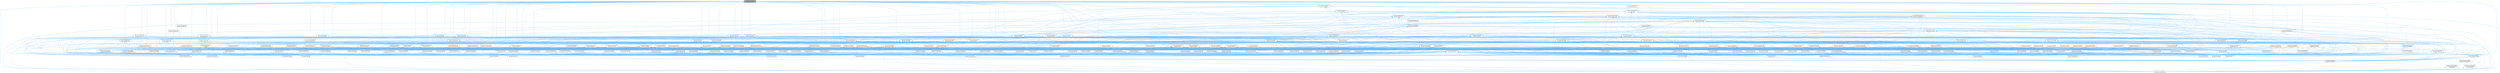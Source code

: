 digraph "/home/runner/work/doxygen/doxygen/src/qcstring.h"
{
 // INTERACTIVE_SVG=YES
 // LATEX_PDF_SIZE
  bgcolor="transparent";
  edge [fontname=Helvetica,fontsize=10,labelfontname=Helvetica,labelfontsize=10];
  node [fontname=Helvetica,fontsize=10,shape=box,height=0.2,width=0.4];
  Node1 [label="/home/runner/work/doxygen\l/doxygen/src/qcstring.h",height=0.2,width=0.4,color="gray40", fillcolor="grey60", style="filled", fontcolor="black",tooltip=" "];
  Node1 -> Node2 [dir="back",color="steelblue1",style="solid"];
  Node2 [label="/home/runner/work/doxygen\l/doxygen/src/arguments.h",height=0.2,width=0.4,color="grey40", fillcolor="white", style="filled",URL="$df/d9b/arguments_8h.html",tooltip=" "];
  Node2 -> Node3 [dir="back",color="steelblue1",style="solid"];
  Node3 [label="/home/runner/work/doxygen\l/doxygen/src/arguments.cpp",height=0.2,width=0.4,color="grey40", fillcolor="white", style="filled",URL="$d4/dd4/arguments_8cpp.html",tooltip=" "];
  Node2 -> Node4 [dir="back",color="steelblue1",style="solid"];
  Node4 [label="/home/runner/work/doxygen\l/doxygen/src/classdef.cpp",height=0.2,width=0.4,color="grey40", fillcolor="white", style="filled",URL="$de/d89/classdef_8cpp.html",tooltip=" "];
  Node2 -> Node5 [dir="back",color="steelblue1",style="solid"];
  Node5 [label="/home/runner/work/doxygen\l/doxygen/src/classdef.h",height=0.2,width=0.4,color="grey40", fillcolor="white", style="filled",URL="$d1/da6/classdef_8h.html",tooltip=" "];
  Node5 -> Node4 [dir="back",color="steelblue1",style="solid"];
  Node5 -> Node6 [dir="back",color="steelblue1",style="solid"];
  Node6 [label="/home/runner/work/doxygen\l/doxygen/src/classlist.h",height=0.2,width=0.4,color="grey40", fillcolor="white", style="filled",URL="$d2/df8/classlist_8h.html",tooltip=" "];
  Node6 -> Node4 [dir="back",color="steelblue1",style="solid"];
  Node6 -> Node7 [dir="back",color="steelblue1",style="solid"];
  Node7 [label="/home/runner/work/doxygen\l/doxygen/src/classlist.cpp",height=0.2,width=0.4,color="grey40", fillcolor="white", style="filled",URL="$d6/d10/classlist_8cpp.html",tooltip=" "];
  Node6 -> Node8 [dir="back",color="steelblue1",style="solid"];
  Node8 [label="/home/runner/work/doxygen\l/doxygen/src/code.l",height=0.2,width=0.4,color="grey40", fillcolor="white", style="filled",URL="$da/d1f/code_8l.html",tooltip=" "];
  Node6 -> Node9 [dir="back",color="steelblue1",style="solid"];
  Node9 [label="/home/runner/work/doxygen\l/doxygen/src/context.cpp",height=0.2,width=0.4,color="grey40", fillcolor="white", style="filled",URL="$db/d12/context_8cpp.html",tooltip=" "];
  Node6 -> Node10 [dir="back",color="steelblue1",style="solid"];
  Node10 [label="/home/runner/work/doxygen\l/doxygen/src/defgen.cpp",height=0.2,width=0.4,color="grey40", fillcolor="white", style="filled",URL="$d3/d17/defgen_8cpp.html",tooltip=" "];
  Node6 -> Node11 [dir="back",color="steelblue1",style="solid"];
  Node11 [label="/home/runner/work/doxygen\l/doxygen/src/diagram.cpp",height=0.2,width=0.4,color="grey40", fillcolor="white", style="filled",URL="$da/d0d/diagram_8cpp.html",tooltip=" "];
  Node6 -> Node12 [dir="back",color="steelblue1",style="solid"];
  Node12 [label="/home/runner/work/doxygen\l/doxygen/src/docbookgen.cpp",height=0.2,width=0.4,color="grey40", fillcolor="white", style="filled",URL="$d8/d29/docbookgen_8cpp.html",tooltip=" "];
  Node6 -> Node13 [dir="back",color="steelblue1",style="solid"];
  Node13 [label="/home/runner/work/doxygen\l/doxygen/src/docparser.cpp",height=0.2,width=0.4,color="grey40", fillcolor="white", style="filled",URL="$da/d17/docparser_8cpp.html",tooltip=" "];
  Node6 -> Node14 [dir="back",color="steelblue1",style="solid"];
  Node14 [label="/home/runner/work/doxygen\l/doxygen/src/dotgfxhierarchytable.cpp",height=0.2,width=0.4,color="grey40", fillcolor="white", style="filled",URL="$d4/d09/dotgfxhierarchytable_8cpp.html",tooltip=" "];
  Node6 -> Node15 [dir="back",color="steelblue1",style="solid"];
  Node15 [label="/home/runner/work/doxygen\l/doxygen/src/dotgroupcollaboration.cpp",height=0.2,width=0.4,color="grey40", fillcolor="white", style="filled",URL="$d1/d86/dotgroupcollaboration_8cpp.html",tooltip=" "];
  Node6 -> Node16 [dir="back",color="steelblue1",style="solid"];
  Node16 [label="/home/runner/work/doxygen\l/doxygen/src/doxygen.cpp",height=0.2,width=0.4,color="grey40", fillcolor="white", style="filled",URL="$dc/d98/doxygen_8cpp.html",tooltip=" "];
  Node6 -> Node17 [dir="back",color="steelblue1",style="solid"];
  Node17 [label="/home/runner/work/doxygen\l/doxygen/src/filedef.cpp",height=0.2,width=0.4,color="grey40", fillcolor="white", style="filled",URL="$d6/ddc/filedef_8cpp.html",tooltip=" "];
  Node6 -> Node18 [dir="back",color="steelblue1",style="solid"];
  Node18 [label="/home/runner/work/doxygen\l/doxygen/src/fortrancode.l",height=0.2,width=0.4,color="grey40", fillcolor="white", style="filled",URL="$d9/d5b/fortrancode_8l.html",tooltip=" "];
  Node6 -> Node19 [dir="back",color="steelblue1",style="solid"];
  Node19 [label="/home/runner/work/doxygen\l/doxygen/src/groupdef.cpp",height=0.2,width=0.4,color="grey40", fillcolor="white", style="filled",URL="$d6/d42/groupdef_8cpp.html",tooltip=" "];
  Node6 -> Node20 [dir="back",color="steelblue1",style="solid"];
  Node20 [label="/home/runner/work/doxygen\l/doxygen/src/index.cpp",height=0.2,width=0.4,color="grey40", fillcolor="white", style="filled",URL="$db/d14/index_8cpp.html",tooltip="This file contains functions for the various index pages."];
  Node6 -> Node21 [dir="back",color="steelblue1",style="solid"];
  Node21 [label="/home/runner/work/doxygen\l/doxygen/src/latexgen.cpp",height=0.2,width=0.4,color="grey40", fillcolor="white", style="filled",URL="$d4/d42/latexgen_8cpp.html",tooltip=" "];
  Node6 -> Node22 [dir="back",color="steelblue1",style="solid"];
  Node22 [label="/home/runner/work/doxygen\l/doxygen/src/namespacedef.cpp",height=0.2,width=0.4,color="grey40", fillcolor="white", style="filled",URL="$d7/d1c/namespacedef_8cpp.html",tooltip=" "];
  Node6 -> Node23 [dir="back",color="steelblue1",style="solid"];
  Node23 [label="/home/runner/work/doxygen\l/doxygen/src/perlmodgen.cpp",height=0.2,width=0.4,color="grey40", fillcolor="white", style="filled",URL="$de/dd0/perlmodgen_8cpp.html",tooltip=" "];
  Node6 -> Node24 [dir="back",color="steelblue1",style="solid"];
  Node24 [label="/home/runner/work/doxygen\l/doxygen/src/pycode.l",height=0.2,width=0.4,color="grey40", fillcolor="white", style="filled",URL="$d3/ded/pycode_8l.html",tooltip=" "];
  Node6 -> Node25 [dir="back",color="steelblue1",style="solid"];
  Node25 [label="/home/runner/work/doxygen\l/doxygen/src/rtfgen.cpp",height=0.2,width=0.4,color="grey40", fillcolor="white", style="filled",URL="$d0/d9c/rtfgen_8cpp.html",tooltip=" "];
  Node6 -> Node26 [dir="back",color="steelblue1",style="solid"];
  Node26 [label="/home/runner/work/doxygen\l/doxygen/src/searchindex_js.cpp",height=0.2,width=0.4,color="grey40", fillcolor="white", style="filled",URL="$d9/d2f/searchindex__js_8cpp.html",tooltip=" "];
  Node6 -> Node27 [dir="back",color="steelblue1",style="solid"];
  Node27 [label="/home/runner/work/doxygen\l/doxygen/src/util.cpp",height=0.2,width=0.4,color="grey40", fillcolor="white", style="filled",URL="$df/d2d/util_8cpp.html",tooltip=" "];
  Node6 -> Node28 [dir="back",color="steelblue1",style="solid"];
  Node28 [label="/home/runner/work/doxygen\l/doxygen/src/vhdldocgen.cpp",height=0.2,width=0.4,color="grey40", fillcolor="white", style="filled",URL="$de/dea/vhdldocgen_8cpp.html",tooltip=" "];
  Node6 -> Node29 [dir="back",color="steelblue1",style="solid"];
  Node29 [label="/home/runner/work/doxygen\l/doxygen/src/xmlgen.cpp",height=0.2,width=0.4,color="grey40", fillcolor="white", style="filled",URL="$d0/dc3/xmlgen_8cpp.html",tooltip=" "];
  Node5 -> Node30 [dir="back",color="steelblue1",style="solid"];
  Node30 [label="/home/runner/work/doxygen\l/doxygen/src/context.h",height=0.2,width=0.4,color="grey40", fillcolor="white", style="filled",URL="$dc/d1e/context_8h.html",tooltip=" "];
  Node30 -> Node9 [dir="back",color="steelblue1",style="solid"];
  Node30 -> Node16 [dir="back",color="steelblue1",style="solid"];
  Node5 -> Node11 [dir="back",color="steelblue1",style="solid"];
  Node5 -> Node12 [dir="back",color="steelblue1",style="solid"];
  Node5 -> Node31 [dir="back",color="steelblue1",style="solid"];
  Node31 [label="/home/runner/work/doxygen\l/doxygen/src/docsets.cpp",height=0.2,width=0.4,color="grey40", fillcolor="white", style="filled",URL="$d7/d8f/docsets_8cpp.html",tooltip=" "];
  Node5 -> Node32 [dir="back",color="steelblue1",style="solid"];
  Node32 [label="/home/runner/work/doxygen\l/doxygen/src/dotclassgraph.h",height=0.2,width=0.4,color="grey40", fillcolor="white", style="filled",URL="$d5/d04/dotclassgraph_8h.html",tooltip=" "];
  Node32 -> Node4 [dir="back",color="steelblue1",style="solid"];
  Node32 -> Node9 [dir="back",color="steelblue1",style="solid"];
  Node32 -> Node10 [dir="back",color="steelblue1",style="solid"];
  Node32 -> Node12 [dir="back",color="steelblue1",style="solid"];
  Node32 -> Node33 [dir="back",color="steelblue1",style="solid"];
  Node33 [label="/home/runner/work/doxygen\l/doxygen/src/dotclassgraph.cpp",height=0.2,width=0.4,color="grey40", fillcolor="white", style="filled",URL="$d4/dcd/dotclassgraph_8cpp.html",tooltip=" "];
  Node32 -> Node34 [dir="back",color="steelblue1",style="solid"];
  Node34 [label="/home/runner/work/doxygen\l/doxygen/src/htmlgen.cpp",height=0.2,width=0.4,color="grey40", fillcolor="white", style="filled",URL="$d8/d6e/htmlgen_8cpp.html",tooltip=" "];
  Node32 -> Node21 [dir="back",color="steelblue1",style="solid"];
  Node32 -> Node25 [dir="back",color="steelblue1",style="solid"];
  Node32 -> Node29 [dir="back",color="steelblue1",style="solid"];
  Node5 -> Node35 [dir="back",color="steelblue1",style="solid"];
  Node35 [label="/home/runner/work/doxygen\l/doxygen/src/dotgfxhierarchytable.h",height=0.2,width=0.4,color="grey40", fillcolor="white", style="filled",URL="$d2/de7/dotgfxhierarchytable_8h.html",tooltip=" "];
  Node35 -> Node9 [dir="back",color="steelblue1",style="solid"];
  Node35 -> Node30 [dir="back",color="steelblue1",style="solid"];
  Node35 -> Node14 [dir="back",color="steelblue1",style="solid"];
  Node35 -> Node34 [dir="back",color="steelblue1",style="solid"];
  Node35 -> Node20 [dir="back",color="steelblue1",style="solid"];
  Node5 -> Node36 [dir="back",color="steelblue1",style="solid"];
  Node36 [label="/home/runner/work/doxygen\l/doxygen/src/dotnode.cpp",height=0.2,width=0.4,color="grey40", fillcolor="white", style="filled",URL="$df/d58/dotnode_8cpp.html",tooltip=" "];
  Node5 -> Node17 [dir="back",color="steelblue1",style="solid"];
  Node5 -> Node37 [dir="back",color="steelblue1",style="solid"];
  Node37 [label="/home/runner/work/doxygen\l/doxygen/src/ftvhelp.cpp",height=0.2,width=0.4,color="grey40", fillcolor="white", style="filled",URL="$db/d41/ftvhelp_8cpp.html",tooltip=" "];
  Node5 -> Node19 [dir="back",color="steelblue1",style="solid"];
  Node5 -> Node38 [dir="back",color="steelblue1",style="solid"];
  Node38 [label="/home/runner/work/doxygen\l/doxygen/src/memberdef.h",height=0.2,width=0.4,color="grey40", fillcolor="white", style="filled",URL="$d4/d46/memberdef_8h.html",tooltip=" "];
  Node38 -> Node12 [dir="back",color="steelblue1",style="solid"];
  Node38 -> Node31 [dir="back",color="steelblue1",style="solid"];
  Node38 -> Node39 [dir="back",color="steelblue1",style="solid"];
  Node39 [label="/home/runner/work/doxygen\l/doxygen/src/dotcallgraph.h",height=0.2,width=0.4,color="grey40", fillcolor="white", style="filled",URL="$dc/dcf/dotcallgraph_8h.html",tooltip=" "];
  Node39 -> Node9 [dir="back",color="steelblue1",style="solid"];
  Node39 -> Node12 [dir="back",color="steelblue1",style="solid"];
  Node39 -> Node40 [dir="back",color="steelblue1",style="solid"];
  Node40 [label="/home/runner/work/doxygen\l/doxygen/src/dotcallgraph.cpp",height=0.2,width=0.4,color="grey40", fillcolor="white", style="filled",URL="$d4/dd5/dotcallgraph_8cpp.html",tooltip=" "];
  Node39 -> Node34 [dir="back",color="steelblue1",style="solid"];
  Node39 -> Node21 [dir="back",color="steelblue1",style="solid"];
  Node39 -> Node41 [dir="back",color="steelblue1",style="solid"];
  Node41 [label="/home/runner/work/doxygen\l/doxygen/src/memberdef.cpp",height=0.2,width=0.4,color="grey40", fillcolor="white", style="filled",URL="$d0/d72/memberdef_8cpp.html",tooltip=" "];
  Node39 -> Node25 [dir="back",color="steelblue1",style="solid"];
  Node38 -> Node17 [dir="back",color="steelblue1",style="solid"];
  Node38 -> Node42 [dir="back",color="steelblue1",style="solid"];
  Node42 [label="/home/runner/work/doxygen\l/doxygen/src/htmldocvisitor.cpp",height=0.2,width=0.4,color="grey40", fillcolor="white", style="filled",URL="$da/db0/htmldocvisitor_8cpp.html",tooltip=" "];
  Node38 -> Node43 [dir="back",color="steelblue1",style="solid"];
  Node43 [label="/home/runner/work/doxygen\l/doxygen/src/htmlhelp.cpp",height=0.2,width=0.4,color="grey40", fillcolor="white", style="filled",URL="$d3/d4b/htmlhelp_8cpp.html",tooltip=" "];
  Node38 -> Node41 [dir="back",color="steelblue1",style="solid"];
  Node38 -> Node44 [dir="back",color="steelblue1",style="solid"];
  Node44 [label="/home/runner/work/doxygen\l/doxygen/src/memberlist.h",height=0.2,width=0.4,color="grey40", fillcolor="white", style="filled",URL="$dd/d78/memberlist_8h.html",tooltip=" "];
  Node44 -> Node4 [dir="back",color="steelblue1",style="solid"];
  Node44 -> Node30 [dir="back",color="steelblue1",style="solid"];
  Node44 -> Node10 [dir="back",color="steelblue1",style="solid"];
  Node44 -> Node45 [dir="back",color="steelblue1",style="solid"];
  Node45 [label="/home/runner/work/doxygen\l/doxygen/src/definition.cpp",height=0.2,width=0.4,color="grey40", fillcolor="white", style="filled",URL="$d3/dea/definition_8cpp.html",tooltip=" "];
  Node44 -> Node12 [dir="back",color="steelblue1",style="solid"];
  Node44 -> Node40 [dir="back",color="steelblue1",style="solid"];
  Node44 -> Node36 [dir="back",color="steelblue1",style="solid"];
  Node44 -> Node16 [dir="back",color="steelblue1",style="solid"];
  Node44 -> Node46 [dir="back",color="steelblue1",style="solid"];
  Node46 [label="/home/runner/work/doxygen\l/doxygen/src/doxygen.h",height=0.2,width=0.4,color="grey40", fillcolor="white", style="filled",URL="$d1/da1/doxygen_8h.html",tooltip=" "];
  Node46 -> Node4 [dir="back",color="steelblue1",style="solid"];
  Node46 -> Node7 [dir="back",color="steelblue1",style="solid"];
  Node46 -> Node8 [dir="back",color="steelblue1",style="solid"];
  Node46 -> Node47 [dir="back",color="steelblue1",style="solid"];
  Node47 [label="/home/runner/work/doxygen\l/doxygen/src/commentcnv.l",height=0.2,width=0.4,color="grey40", fillcolor="white", style="filled",URL="$d0/d47/commentcnv_8l.html",tooltip=" "];
  Node46 -> Node48 [dir="back",color="steelblue1",style="solid"];
  Node48 [label="/home/runner/work/doxygen\l/doxygen/src/commentscan.l",height=0.2,width=0.4,color="grey40", fillcolor="white", style="filled",URL="$d7/d5f/commentscan_8l.html",tooltip=" "];
  Node46 -> Node49 [dir="back",color="steelblue1",style="solid"];
  Node49 [label="/home/runner/work/doxygen\l/doxygen/src/conceptdef.cpp",height=0.2,width=0.4,color="grey40", fillcolor="white", style="filled",URL="$d8/d0a/conceptdef_8cpp.html",tooltip=" "];
  Node46 -> Node9 [dir="back",color="steelblue1",style="solid"];
  Node46 -> Node10 [dir="back",color="steelblue1",style="solid"];
  Node46 -> Node45 [dir="back",color="steelblue1",style="solid"];
  Node46 -> Node11 [dir="back",color="steelblue1",style="solid"];
  Node46 -> Node50 [dir="back",color="steelblue1",style="solid"];
  Node50 [label="/home/runner/work/doxygen\l/doxygen/src/dirdef.cpp",height=0.2,width=0.4,color="grey40", fillcolor="white", style="filled",URL="$d8/d52/dirdef_8cpp.html",tooltip=" "];
  Node46 -> Node12 [dir="back",color="steelblue1",style="solid"];
  Node46 -> Node51 [dir="back",color="steelblue1",style="solid"];
  Node51 [label="/home/runner/work/doxygen\l/doxygen/src/docbookvisitor.cpp",height=0.2,width=0.4,color="grey40", fillcolor="white", style="filled",URL="$dc/d05/docbookvisitor_8cpp.html",tooltip=" "];
  Node46 -> Node52 [dir="back",color="steelblue1",style="solid"];
  Node52 [label="/home/runner/work/doxygen\l/doxygen/src/docgroup.cpp",height=0.2,width=0.4,color="grey40", fillcolor="white", style="filled",URL="$d3/d36/docgroup_8cpp.html",tooltip=" "];
  Node46 -> Node53 [dir="back",color="steelblue1",style="solid"];
  Node53 [label="/home/runner/work/doxygen\l/doxygen/src/docnode.cpp",height=0.2,width=0.4,color="grey40", fillcolor="white", style="filled",URL="$d0/d2b/docnode_8cpp.html",tooltip=" "];
  Node46 -> Node13 [dir="back",color="steelblue1",style="solid"];
  Node46 -> Node31 [dir="back",color="steelblue1",style="solid"];
  Node46 -> Node54 [dir="back",color="steelblue1",style="solid"];
  Node54 [label="/home/runner/work/doxygen\l/doxygen/src/doctokenizer.l",height=0.2,width=0.4,color="grey40", fillcolor="white", style="filled",URL="$d1/d39/doctokenizer_8l.html",tooltip=" "];
  Node46 -> Node55 [dir="back",color="steelblue1",style="solid"];
  Node55 [label="/home/runner/work/doxygen\l/doxygen/src/docvisitor.cpp",height=0.2,width=0.4,color="grey40", fillcolor="white", style="filled",URL="$da/d39/docvisitor_8cpp.html",tooltip=" "];
  Node46 -> Node56 [dir="back",color="steelblue1",style="solid"];
  Node56 [label="/home/runner/work/doxygen\l/doxygen/src/dot.cpp",height=0.2,width=0.4,color="grey40", fillcolor="white", style="filled",URL="$de/daa/dot_8cpp.html",tooltip=" "];
  Node46 -> Node57 [dir="back",color="steelblue1",style="solid"];
  Node57 [label="/home/runner/work/doxygen\l/doxygen/src/dot.h",height=0.2,width=0.4,color="grey40", fillcolor="white", style="filled",URL="$d6/d4a/dot_8h.html",tooltip=" "];
  Node57 -> Node4 [dir="back",color="steelblue1",style="solid"];
  Node57 -> Node9 [dir="back",color="steelblue1",style="solid"];
  Node57 -> Node10 [dir="back",color="steelblue1",style="solid"];
  Node57 -> Node50 [dir="back",color="steelblue1",style="solid"];
  Node57 -> Node12 [dir="back",color="steelblue1",style="solid"];
  Node57 -> Node51 [dir="back",color="steelblue1",style="solid"];
  Node57 -> Node56 [dir="back",color="steelblue1",style="solid"];
  Node57 -> Node58 [dir="back",color="steelblue1",style="solid"];
  Node58 [label="/home/runner/work/doxygen\l/doxygen/src/dotfilepatcher.cpp",height=0.2,width=0.4,color="grey40", fillcolor="white", style="filled",URL="$d9/d92/dotfilepatcher_8cpp.html",tooltip=" "];
  Node57 -> Node59 [dir="back",color="steelblue1",style="solid"];
  Node59 [label="/home/runner/work/doxygen\l/doxygen/src/dotgraph.cpp",height=0.2,width=0.4,color="grey40", fillcolor="white", style="filled",URL="$de/d45/dotgraph_8cpp.html",tooltip=" "];
  Node57 -> Node60 [dir="back",color="steelblue1",style="solid"];
  Node60 [label="/home/runner/work/doxygen\l/doxygen/src/dotlegendgraph.cpp",height=0.2,width=0.4,color="grey40", fillcolor="white", style="filled",URL="$d4/d33/dotlegendgraph_8cpp.html",tooltip=" "];
  Node57 -> Node61 [dir="back",color="steelblue1",style="solid"];
  Node61 [label="/home/runner/work/doxygen\l/doxygen/src/dotrunner.cpp",height=0.2,width=0.4,color="grey40", fillcolor="white", style="filled",URL="$d1/dfe/dotrunner_8cpp.html",tooltip=" "];
  Node57 -> Node16 [dir="back",color="steelblue1",style="solid"];
  Node57 -> Node17 [dir="back",color="steelblue1",style="solid"];
  Node57 -> Node19 [dir="back",color="steelblue1",style="solid"];
  Node57 -> Node42 [dir="back",color="steelblue1",style="solid"];
  Node57 -> Node34 [dir="back",color="steelblue1",style="solid"];
  Node57 -> Node20 [dir="back",color="steelblue1",style="solid"];
  Node57 -> Node62 [dir="back",color="steelblue1",style="solid"];
  Node62 [label="/home/runner/work/doxygen\l/doxygen/src/latexdocvisitor.cpp",height=0.2,width=0.4,color="grey40", fillcolor="white", style="filled",URL="$d1/d4e/latexdocvisitor_8cpp.html",tooltip=" "];
  Node57 -> Node21 [dir="back",color="steelblue1",style="solid"];
  Node57 -> Node63 [dir="back",color="steelblue1",style="solid"];
  Node63 [label="/home/runner/work/doxygen\l/doxygen/src/mandocvisitor.cpp",height=0.2,width=0.4,color="grey40", fillcolor="white", style="filled",URL="$d8/dde/mandocvisitor_8cpp.html",tooltip=" "];
  Node57 -> Node41 [dir="back",color="steelblue1",style="solid"];
  Node57 -> Node64 [dir="back",color="steelblue1",style="solid"];
  Node64 [label="/home/runner/work/doxygen\l/doxygen/src/rtfdocvisitor.cpp",height=0.2,width=0.4,color="grey40", fillcolor="white", style="filled",URL="$de/d9a/rtfdocvisitor_8cpp.html",tooltip=" "];
  Node57 -> Node25 [dir="back",color="steelblue1",style="solid"];
  Node57 -> Node65 [dir="back",color="steelblue1",style="solid"];
  Node65 [label="/home/runner/work/doxygen\l/doxygen/src/xmldocvisitor.cpp",height=0.2,width=0.4,color="grey40", fillcolor="white", style="filled",URL="$dd/db6/xmldocvisitor_8cpp.html",tooltip=" "];
  Node57 -> Node29 [dir="back",color="steelblue1",style="solid"];
  Node46 -> Node66 [dir="back",color="steelblue1",style="solid"];
  Node66 [label="/home/runner/work/doxygen\l/doxygen/src/dotdirdeps.cpp",height=0.2,width=0.4,color="grey40", fillcolor="white", style="filled",URL="$da/d45/dotdirdeps_8cpp.html",tooltip=" "];
  Node46 -> Node58 [dir="back",color="steelblue1",style="solid"];
  Node46 -> Node14 [dir="back",color="steelblue1",style="solid"];
  Node46 -> Node59 [dir="back",color="steelblue1",style="solid"];
  Node46 -> Node15 [dir="back",color="steelblue1",style="solid"];
  Node46 -> Node60 [dir="back",color="steelblue1",style="solid"];
  Node46 -> Node36 [dir="back",color="steelblue1",style="solid"];
  Node46 -> Node61 [dir="back",color="steelblue1",style="solid"];
  Node46 -> Node16 [dir="back",color="steelblue1",style="solid"];
  Node46 -> Node67 [dir="back",color="steelblue1",style="solid"];
  Node67 [label="/home/runner/work/doxygen\l/doxygen/src/eclipsehelp.cpp",height=0.2,width=0.4,color="grey40", fillcolor="white", style="filled",URL="$d8/d56/eclipsehelp_8cpp.html",tooltip=" "];
  Node46 -> Node68 [dir="back",color="steelblue1",style="solid"];
  Node68 [label="/home/runner/work/doxygen\l/doxygen/src/entry.cpp",height=0.2,width=0.4,color="grey40", fillcolor="white", style="filled",URL="$d2/dd2/entry_8cpp.html",tooltip=" "];
  Node46 -> Node17 [dir="back",color="steelblue1",style="solid"];
  Node46 -> Node69 [dir="back",color="steelblue1",style="solid"];
  Node69 [label="/home/runner/work/doxygen\l/doxygen/src/formula.cpp",height=0.2,width=0.4,color="grey40", fillcolor="white", style="filled",URL="$d7/d5b/formula_8cpp.html",tooltip=" "];
  Node46 -> Node18 [dir="back",color="steelblue1",style="solid"];
  Node46 -> Node70 [dir="back",color="steelblue1",style="solid"];
  Node70 [label="/home/runner/work/doxygen\l/doxygen/src/fortranscanner.l",height=0.2,width=0.4,color="grey40", fillcolor="white", style="filled",URL="$dd/d00/fortranscanner_8l.html",tooltip=" "];
  Node46 -> Node37 [dir="back",color="steelblue1",style="solid"];
  Node46 -> Node19 [dir="back",color="steelblue1",style="solid"];
  Node46 -> Node42 [dir="back",color="steelblue1",style="solid"];
  Node46 -> Node34 [dir="back",color="steelblue1",style="solid"];
  Node46 -> Node43 [dir="back",color="steelblue1",style="solid"];
  Node46 -> Node20 [dir="back",color="steelblue1",style="solid"];
  Node46 -> Node62 [dir="back",color="steelblue1",style="solid"];
  Node46 -> Node21 [dir="back",color="steelblue1",style="solid"];
  Node46 -> Node71 [dir="back",color="steelblue1",style="solid"];
  Node71 [label="/home/runner/work/doxygen\l/doxygen/src/layout.cpp",height=0.2,width=0.4,color="grey40", fillcolor="white", style="filled",URL="$db/d16/layout_8cpp.html",tooltip=" "];
  Node46 -> Node72 [dir="back",color="steelblue1",style="solid"];
  Node72 [label="/home/runner/work/doxygen\l/doxygen/src/lexcode.l",height=0.2,width=0.4,color="grey40", fillcolor="white", style="filled",URL="$d0/d7e/lexcode_8l.html",tooltip=" "];
  Node46 -> Node73 [dir="back",color="steelblue1",style="solid"];
  Node73 [label="/home/runner/work/doxygen\l/doxygen/src/main.cpp",height=0.2,width=0.4,color="grey40", fillcolor="white", style="filled",URL="$df/d0a/main_8cpp.html",tooltip="main entry point for doxygen"];
  Node46 -> Node63 [dir="back",color="steelblue1",style="solid"];
  Node46 -> Node74 [dir="back",color="steelblue1",style="solid"];
  Node74 [label="/home/runner/work/doxygen\l/doxygen/src/mangen.cpp",height=0.2,width=0.4,color="grey40", fillcolor="white", style="filled",URL="$d7/de7/mangen_8cpp.html",tooltip=" "];
  Node46 -> Node75 [dir="back",color="steelblue1",style="solid"];
  Node75 [label="/home/runner/work/doxygen\l/doxygen/src/markdown.cpp",height=0.2,width=0.4,color="grey40", fillcolor="white", style="filled",URL="$de/d04/markdown_8cpp.html",tooltip=" "];
  Node46 -> Node41 [dir="back",color="steelblue1",style="solid"];
  Node46 -> Node76 [dir="back",color="steelblue1",style="solid"];
  Node76 [label="/home/runner/work/doxygen\l/doxygen/src/membergroup.cpp",height=0.2,width=0.4,color="grey40", fillcolor="white", style="filled",URL="$d6/d18/membergroup_8cpp.html",tooltip=" "];
  Node46 -> Node77 [dir="back",color="steelblue1",style="solid"];
  Node77 [label="/home/runner/work/doxygen\l/doxygen/src/memberlist.cpp",height=0.2,width=0.4,color="grey40", fillcolor="white", style="filled",URL="$d0/d14/memberlist_8cpp.html",tooltip=" "];
  Node46 -> Node78 [dir="back",color="steelblue1",style="solid"];
  Node78 [label="/home/runner/work/doxygen\l/doxygen/src/message.cpp",height=0.2,width=0.4,color="grey40", fillcolor="white", style="filled",URL="$d8/d6a/message_8cpp.html",tooltip=" "];
  Node46 -> Node79 [dir="back",color="steelblue1",style="solid"];
  Node79 [label="/home/runner/work/doxygen\l/doxygen/src/msc.cpp",height=0.2,width=0.4,color="grey40", fillcolor="white", style="filled",URL="$db/d33/msc_8cpp.html",tooltip=" "];
  Node46 -> Node22 [dir="back",color="steelblue1",style="solid"];
  Node46 -> Node80 [dir="back",color="steelblue1",style="solid"];
  Node80 [label="/home/runner/work/doxygen\l/doxygen/src/outputgen.cpp",height=0.2,width=0.4,color="grey40", fillcolor="white", style="filled",URL="$d0/d17/outputgen_8cpp.html",tooltip=" "];
  Node46 -> Node81 [dir="back",color="steelblue1",style="solid"];
  Node81 [label="/home/runner/work/doxygen\l/doxygen/src/outputlist.cpp",height=0.2,width=0.4,color="grey40", fillcolor="white", style="filled",URL="$db/dd8/outputlist_8cpp.html",tooltip=" "];
  Node46 -> Node82 [dir="back",color="steelblue1",style="solid"];
  Node82 [label="/home/runner/work/doxygen\l/doxygen/src/outputlist.h",height=0.2,width=0.4,color="grey40", fillcolor="white", style="filled",URL="$d2/db9/outputlist_8h.html",tooltip=" "];
  Node82 -> Node4 [dir="back",color="steelblue1",style="solid"];
  Node82 -> Node7 [dir="back",color="steelblue1",style="solid"];
  Node82 -> Node8 [dir="back",color="steelblue1",style="solid"];
  Node82 -> Node49 [dir="back",color="steelblue1",style="solid"];
  Node82 -> Node45 [dir="back",color="steelblue1",style="solid"];
  Node82 -> Node50 [dir="back",color="steelblue1",style="solid"];
  Node82 -> Node16 [dir="back",color="steelblue1",style="solid"];
  Node82 -> Node17 [dir="back",color="steelblue1",style="solid"];
  Node82 -> Node18 [dir="back",color="steelblue1",style="solid"];
  Node82 -> Node19 [dir="back",color="steelblue1",style="solid"];
  Node82 -> Node20 [dir="back",color="steelblue1",style="solid"];
  Node82 -> Node41 [dir="back",color="steelblue1",style="solid"];
  Node82 -> Node76 [dir="back",color="steelblue1",style="solid"];
  Node82 -> Node77 [dir="back",color="steelblue1",style="solid"];
  Node82 -> Node22 [dir="back",color="steelblue1",style="solid"];
  Node82 -> Node81 [dir="back",color="steelblue1",style="solid"];
  Node82 -> Node83 [dir="back",color="steelblue1",style="solid"];
  Node83 [label="/home/runner/work/doxygen\l/doxygen/src/pagedef.cpp",height=0.2,width=0.4,color="grey40", fillcolor="white", style="filled",URL="$d9/db4/pagedef_8cpp.html",tooltip=" "];
  Node82 -> Node24 [dir="back",color="steelblue1",style="solid"];
  Node82 -> Node84 [dir="back",color="steelblue1",style="solid"];
  Node84 [label="/home/runner/work/doxygen\l/doxygen/src/sqlcode.l",height=0.2,width=0.4,color="grey40", fillcolor="white", style="filled",URL="$d2/dda/sqlcode_8l.html",tooltip=" "];
  Node82 -> Node27 [dir="back",color="steelblue1",style="solid"];
  Node82 -> Node85 [dir="back",color="steelblue1",style="solid"];
  Node85 [label="/home/runner/work/doxygen\l/doxygen/src/vhdlcode.l",height=0.2,width=0.4,color="grey40", fillcolor="white", style="filled",URL="$d5/d6a/vhdlcode_8l.html",tooltip=" "];
  Node82 -> Node28 [dir="back",color="steelblue1",style="solid"];
  Node82 -> Node86 [dir="back",color="steelblue1",style="solid"];
  Node86 [label="/home/runner/work/doxygen\l/doxygen/src/vhdljjparser.cpp",height=0.2,width=0.4,color="grey40", fillcolor="white", style="filled",URL="$d1/d86/vhdljjparser_8cpp.html",tooltip=" "];
  Node82 -> Node87 [dir="back",color="steelblue1",style="solid"];
  Node87 [label="/home/runner/work/doxygen\l/doxygen/src/xmlcode.l",height=0.2,width=0.4,color="grey40", fillcolor="white", style="filled",URL="$dc/dc1/xmlcode_8l.html",tooltip=" "];
  Node46 -> Node83 [dir="back",color="steelblue1",style="solid"];
  Node46 -> Node23 [dir="back",color="steelblue1",style="solid"];
  Node46 -> Node88 [dir="back",color="steelblue1",style="solid"];
  Node88 [label="/home/runner/work/doxygen\l/doxygen/src/plantuml.cpp",height=0.2,width=0.4,color="grey40", fillcolor="white", style="filled",URL="$d7/d5b/plantuml_8cpp.html",tooltip=" "];
  Node46 -> Node89 [dir="back",color="steelblue1",style="solid"];
  Node89 [label="/home/runner/work/doxygen\l/doxygen/src/pre.l",height=0.2,width=0.4,color="grey40", fillcolor="white", style="filled",URL="$d0/da7/pre_8l.html",tooltip=" "];
  Node46 -> Node24 [dir="back",color="steelblue1",style="solid"];
  Node46 -> Node90 [dir="back",color="steelblue1",style="solid"];
  Node90 [label="/home/runner/work/doxygen\l/doxygen/src/pyscanner.l",height=0.2,width=0.4,color="grey40", fillcolor="white", style="filled",URL="$de/d2b/pyscanner_8l.html",tooltip=" "];
  Node46 -> Node91 [dir="back",color="steelblue1",style="solid"];
  Node91 [label="/home/runner/work/doxygen\l/doxygen/src/qhp.cpp",height=0.2,width=0.4,color="grey40", fillcolor="white", style="filled",URL="$d9/d45/qhp_8cpp.html",tooltip=" "];
  Node46 -> Node64 [dir="back",color="steelblue1",style="solid"];
  Node46 -> Node25 [dir="back",color="steelblue1",style="solid"];
  Node46 -> Node92 [dir="back",color="steelblue1",style="solid"];
  Node92 [label="/home/runner/work/doxygen\l/doxygen/src/scanner.l",height=0.2,width=0.4,color="grey40", fillcolor="white", style="filled",URL="$da/d11/scanner_8l.html",tooltip=" "];
  Node46 -> Node93 [dir="back",color="steelblue1",style="solid"];
  Node93 [label="/home/runner/work/doxygen\l/doxygen/src/searchindex.cpp",height=0.2,width=0.4,color="grey40", fillcolor="white", style="filled",URL="$d7/d79/searchindex_8cpp.html",tooltip=" "];
  Node46 -> Node26 [dir="back",color="steelblue1",style="solid"];
  Node46 -> Node84 [dir="back",color="steelblue1",style="solid"];
  Node46 -> Node94 [dir="back",color="steelblue1",style="solid"];
  Node94 [label="/home/runner/work/doxygen\l/doxygen/src/symbolresolver.cpp",height=0.2,width=0.4,color="grey40", fillcolor="white", style="filled",URL="$d2/d99/symbolresolver_8cpp.html",tooltip=" "];
  Node46 -> Node95 [dir="back",color="steelblue1",style="solid"];
  Node95 [label="/home/runner/work/doxygen\l/doxygen/src/tagreader.cpp",height=0.2,width=0.4,color="grey40", fillcolor="white", style="filled",URL="$d4/d7b/tagreader_8cpp.html",tooltip=" "];
  Node46 -> Node96 [dir="back",color="steelblue1",style="solid"];
  Node96 [label="/home/runner/work/doxygen\l/doxygen/src/tooltip.cpp",height=0.2,width=0.4,color="grey40", fillcolor="white", style="filled",URL="$d7/d56/tooltip_8cpp.html",tooltip=" "];
  Node46 -> Node27 [dir="back",color="steelblue1",style="solid"];
  Node46 -> Node85 [dir="back",color="steelblue1",style="solid"];
  Node46 -> Node28 [dir="back",color="steelblue1",style="solid"];
  Node46 -> Node86 [dir="back",color="steelblue1",style="solid"];
  Node46 -> Node87 [dir="back",color="steelblue1",style="solid"];
  Node46 -> Node65 [dir="back",color="steelblue1",style="solid"];
  Node46 -> Node29 [dir="back",color="steelblue1",style="solid"];
  Node44 -> Node17 [dir="back",color="steelblue1",style="solid"];
  Node44 -> Node97 [dir="back",color="steelblue1",style="solid"];
  Node97 [label="/home/runner/work/doxygen\l/doxygen/src/filedef.h",height=0.2,width=0.4,color="grey40", fillcolor="white", style="filled",URL="$d4/d3a/filedef_8h.html",tooltip=" "];
  Node97 -> Node4 [dir="back",color="steelblue1",style="solid"];
  Node97 -> Node8 [dir="back",color="steelblue1",style="solid"];
  Node97 -> Node98 [dir="back",color="steelblue1",style="solid"];
  Node98 [label="/home/runner/work/doxygen\l/doxygen/src/conceptdef.h",height=0.2,width=0.4,color="grey40", fillcolor="white", style="filled",URL="$da/df1/conceptdef_8h.html",tooltip=" "];
  Node98 -> Node49 [dir="back",color="steelblue1",style="solid"];
  Node98 -> Node16 [dir="back",color="steelblue1",style="solid"];
  Node98 -> Node17 [dir="back",color="steelblue1",style="solid"];
  Node98 -> Node22 [dir="back",color="steelblue1",style="solid"];
  Node98 -> Node99 [dir="back",color="steelblue1",style="solid"];
  Node99 [label="/home/runner/work/doxygen\l/doxygen/src/util.h",height=0.2,width=0.4,color="grey40", fillcolor="white", style="filled",URL="$d8/d3c/util_8h.html",tooltip="A bunch of utility functions."];
  Node99 -> Node100 [dir="back",color="steelblue1",style="solid"];
  Node100 [label="/home/runner/work/doxygen\l/doxygen/src/cite.cpp",height=0.2,width=0.4,color="grey40", fillcolor="white", style="filled",URL="$d5/d0b/cite_8cpp.html",tooltip=" "];
  Node99 -> Node4 [dir="back",color="steelblue1",style="solid"];
  Node99 -> Node7 [dir="back",color="steelblue1",style="solid"];
  Node99 -> Node8 [dir="back",color="steelblue1",style="solid"];
  Node99 -> Node47 [dir="back",color="steelblue1",style="solid"];
  Node99 -> Node48 [dir="back",color="steelblue1",style="solid"];
  Node99 -> Node49 [dir="back",color="steelblue1",style="solid"];
  Node99 -> Node9 [dir="back",color="steelblue1",style="solid"];
  Node99 -> Node101 [dir="back",color="steelblue1",style="solid"];
  Node101 [label="/home/runner/work/doxygen\l/doxygen/src/declinfo.l",height=0.2,width=0.4,color="grey40", fillcolor="white", style="filled",URL="$d8/d0f/declinfo_8l.html",tooltip=" "];
  Node99 -> Node102 [dir="back",color="steelblue1",style="solid"];
  Node102 [label="/home/runner/work/doxygen\l/doxygen/src/defargs.l",height=0.2,width=0.4,color="grey40", fillcolor="white", style="filled",URL="$de/df3/defargs_8l.html",tooltip=" "];
  Node99 -> Node10 [dir="back",color="steelblue1",style="solid"];
  Node99 -> Node45 [dir="back",color="steelblue1",style="solid"];
  Node99 -> Node103 [dir="back",color="steelblue1",style="solid"];
  Node103 [label="/home/runner/work/doxygen\l/doxygen/src/dia.cpp",height=0.2,width=0.4,color="grey40", fillcolor="white", style="filled",URL="$d1/df5/dia_8cpp.html",tooltip=" "];
  Node99 -> Node11 [dir="back",color="steelblue1",style="solid"];
  Node99 -> Node50 [dir="back",color="steelblue1",style="solid"];
  Node99 -> Node12 [dir="back",color="steelblue1",style="solid"];
  Node99 -> Node51 [dir="back",color="steelblue1",style="solid"];
  Node99 -> Node52 [dir="back",color="steelblue1",style="solid"];
  Node99 -> Node53 [dir="back",color="steelblue1",style="solid"];
  Node99 -> Node13 [dir="back",color="steelblue1",style="solid"];
  Node99 -> Node31 [dir="back",color="steelblue1",style="solid"];
  Node99 -> Node55 [dir="back",color="steelblue1",style="solid"];
  Node99 -> Node56 [dir="back",color="steelblue1",style="solid"];
  Node99 -> Node40 [dir="back",color="steelblue1",style="solid"];
  Node99 -> Node33 [dir="back",color="steelblue1",style="solid"];
  Node99 -> Node66 [dir="back",color="steelblue1",style="solid"];
  Node99 -> Node58 [dir="back",color="steelblue1",style="solid"];
  Node99 -> Node14 [dir="back",color="steelblue1",style="solid"];
  Node99 -> Node59 [dir="back",color="steelblue1",style="solid"];
  Node99 -> Node15 [dir="back",color="steelblue1",style="solid"];
  Node99 -> Node104 [dir="back",color="steelblue1",style="solid"];
  Node104 [label="/home/runner/work/doxygen\l/doxygen/src/dotincldepgraph.cpp",height=0.2,width=0.4,color="grey40", fillcolor="white", style="filled",URL="$da/d57/dotincldepgraph_8cpp.html",tooltip=" "];
  Node99 -> Node60 [dir="back",color="steelblue1",style="solid"];
  Node99 -> Node36 [dir="back",color="steelblue1",style="solid"];
  Node99 -> Node61 [dir="back",color="steelblue1",style="solid"];
  Node99 -> Node16 [dir="back",color="steelblue1",style="solid"];
  Node99 -> Node67 [dir="back",color="steelblue1",style="solid"];
  Node99 -> Node105 [dir="back",color="steelblue1",style="solid"];
  Node105 [label="/home/runner/work/doxygen\l/doxygen/src/emoji.cpp",height=0.2,width=0.4,color="grey40", fillcolor="white", style="filled",URL="$d2/d38/emoji_8cpp.html",tooltip=" "];
  Node99 -> Node68 [dir="back",color="steelblue1",style="solid"];
  Node99 -> Node17 [dir="back",color="steelblue1",style="solid"];
  Node99 -> Node106 [dir="back",color="steelblue1",style="solid"];
  Node106 [label="/home/runner/work/doxygen\l/doxygen/src/filename.h",height=0.2,width=0.4,color="grey40", fillcolor="white", style="filled",URL="$dc/dd6/filename_8h.html",tooltip=" "];
  Node106 -> Node8 [dir="back",color="steelblue1",style="solid"];
  Node106 -> Node9 [dir="back",color="steelblue1",style="solid"];
  Node106 -> Node10 [dir="back",color="steelblue1",style="solid"];
  Node106 -> Node50 [dir="back",color="steelblue1",style="solid"];
  Node106 -> Node12 [dir="back",color="steelblue1",style="solid"];
  Node106 -> Node51 [dir="back",color="steelblue1",style="solid"];
  Node106 -> Node16 [dir="back",color="steelblue1",style="solid"];
  Node106 -> Node17 [dir="back",color="steelblue1",style="solid"];
  Node106 -> Node20 [dir="back",color="steelblue1",style="solid"];
  Node106 -> Node21 [dir="back",color="steelblue1",style="solid"];
  Node106 -> Node23 [dir="back",color="steelblue1",style="solid"];
  Node106 -> Node25 [dir="back",color="steelblue1",style="solid"];
  Node106 -> Node26 [dir="back",color="steelblue1",style="solid"];
  Node106 -> Node95 [dir="back",color="steelblue1",style="solid"];
  Node106 -> Node27 [dir="back",color="steelblue1",style="solid"];
  Node106 -> Node28 [dir="back",color="steelblue1",style="solid"];
  Node106 -> Node65 [dir="back",color="steelblue1",style="solid"];
  Node106 -> Node29 [dir="back",color="steelblue1",style="solid"];
  Node99 -> Node69 [dir="back",color="steelblue1",style="solid"];
  Node99 -> Node18 [dir="back",color="steelblue1",style="solid"];
  Node99 -> Node70 [dir="back",color="steelblue1",style="solid"];
  Node99 -> Node37 [dir="back",color="steelblue1",style="solid"];
  Node99 -> Node19 [dir="back",color="steelblue1",style="solid"];
  Node99 -> Node107 [dir="back",color="steelblue1",style="solid"];
  Node107 [label="/home/runner/work/doxygen\l/doxygen/src/htags.cpp",height=0.2,width=0.4,color="grey40", fillcolor="white", style="filled",URL="$d9/db7/htags_8cpp.html",tooltip=" "];
  Node99 -> Node42 [dir="back",color="steelblue1",style="solid"];
  Node99 -> Node34 [dir="back",color="steelblue1",style="solid"];
  Node99 -> Node43 [dir="back",color="steelblue1",style="solid"];
  Node99 -> Node20 [dir="back",color="steelblue1",style="solid"];
  Node99 -> Node108 [dir="back",color="steelblue1",style="solid"];
  Node108 [label="/home/runner/work/doxygen\l/doxygen/src/language.cpp",height=0.2,width=0.4,color="grey40", fillcolor="white", style="filled",URL="$d2/d48/language_8cpp.html",tooltip=" "];
  Node99 -> Node62 [dir="back",color="steelblue1",style="solid"];
  Node99 -> Node21 [dir="back",color="steelblue1",style="solid"];
  Node99 -> Node71 [dir="back",color="steelblue1",style="solid"];
  Node99 -> Node109 [dir="back",color="steelblue1",style="solid"];
  Node109 [label="/home/runner/work/doxygen\l/doxygen/src/lexscanner.l",height=0.2,width=0.4,color="grey40", fillcolor="white", style="filled",URL="$d4/d7d/lexscanner_8l.html",tooltip=" "];
  Node99 -> Node63 [dir="back",color="steelblue1",style="solid"];
  Node99 -> Node74 [dir="back",color="steelblue1",style="solid"];
  Node99 -> Node75 [dir="back",color="steelblue1",style="solid"];
  Node99 -> Node41 [dir="back",color="steelblue1",style="solid"];
  Node99 -> Node76 [dir="back",color="steelblue1",style="solid"];
  Node99 -> Node77 [dir="back",color="steelblue1",style="solid"];
  Node99 -> Node79 [dir="back",color="steelblue1",style="solid"];
  Node99 -> Node22 [dir="back",color="steelblue1",style="solid"];
  Node99 -> Node83 [dir="back",color="steelblue1",style="solid"];
  Node99 -> Node23 [dir="back",color="steelblue1",style="solid"];
  Node99 -> Node88 [dir="back",color="steelblue1",style="solid"];
  Node99 -> Node110 [dir="back",color="steelblue1",style="solid"];
  Node110 [label="/home/runner/work/doxygen\l/doxygen/src/portable.cpp",height=0.2,width=0.4,color="grey40", fillcolor="white", style="filled",URL="$d0/d1c/portable_8cpp.html",tooltip=" "];
  Node99 -> Node89 [dir="back",color="steelblue1",style="solid"];
  Node99 -> Node24 [dir="back",color="steelblue1",style="solid"];
  Node99 -> Node90 [dir="back",color="steelblue1",style="solid"];
  Node99 -> Node91 [dir="back",color="steelblue1",style="solid"];
  Node99 -> Node111 [dir="back",color="steelblue1",style="solid"];
  Node111 [label="/home/runner/work/doxygen\l/doxygen/src/reflist.cpp",height=0.2,width=0.4,color="grey40", fillcolor="white", style="filled",URL="$d4/d09/reflist_8cpp.html",tooltip=" "];
  Node99 -> Node112 [dir="back",color="steelblue1",style="solid"];
  Node112 [label="/home/runner/work/doxygen\l/doxygen/src/resourcemgr.cpp",height=0.2,width=0.4,color="grey40", fillcolor="white", style="filled",URL="$d6/dde/resourcemgr_8cpp.html",tooltip=" "];
  Node99 -> Node64 [dir="back",color="steelblue1",style="solid"];
  Node99 -> Node25 [dir="back",color="steelblue1",style="solid"];
  Node99 -> Node92 [dir="back",color="steelblue1",style="solid"];
  Node99 -> Node93 [dir="back",color="steelblue1",style="solid"];
  Node99 -> Node26 [dir="back",color="steelblue1",style="solid"];
  Node99 -> Node84 [dir="back",color="steelblue1",style="solid"];
  Node99 -> Node94 [dir="back",color="steelblue1",style="solid"];
  Node99 -> Node95 [dir="back",color="steelblue1",style="solid"];
  Node99 -> Node113 [dir="back",color="steelblue1",style="solid"];
  Node113 [label="/home/runner/work/doxygen\l/doxygen/src/template.cpp",height=0.2,width=0.4,color="grey40", fillcolor="white", style="filled",URL="$df/d54/template_8cpp.html",tooltip=" "];
  Node99 -> Node114 [dir="back",color="steelblue1",style="solid"];
  Node114 [label="/home/runner/work/doxygen\l/doxygen/src/textdocvisitor.cpp",height=0.2,width=0.4,color="grey40", fillcolor="white", style="filled",URL="$d3/da6/textdocvisitor_8cpp.html",tooltip=" "];
  Node99 -> Node96 [dir="back",color="steelblue1",style="solid"];
  Node99 -> Node27 [dir="back",color="steelblue1",style="solid"];
  Node99 -> Node85 [dir="back",color="steelblue1",style="solid"];
  Node99 -> Node28 [dir="back",color="steelblue1",style="solid"];
  Node99 -> Node86 [dir="back",color="steelblue1",style="solid"];
  Node99 -> Node115 [dir="back",color="steelblue1",style="solid"];
  Node115 [label="/home/runner/work/doxygen\l/doxygen/src/vhdljjparser.h",height=0.2,width=0.4,color="grey40", fillcolor="white", style="filled",URL="$d2/d55/vhdljjparser_8h.html",tooltip=" "];
  Node115 -> Node16 [dir="back",color="steelblue1",style="solid"];
  Node115 -> Node28 [dir="back",color="steelblue1",style="solid"];
  Node115 -> Node86 [dir="back",color="steelblue1",style="solid"];
  Node115 -> Node116 [dir="back",color="steelblue1",style="solid"];
  Node116 [label="/home/runner/work/doxygen\l/doxygen/vhdlparser/VhdlParser.h",height=0.2,width=0.4,color="grey40", fillcolor="white", style="filled",URL="$d5/df9/_vhdl_parser_8h.html",tooltip=" "];
  Node116 -> Node28 [dir="back",color="steelblue1",style="solid"];
  Node116 -> Node117 [dir="back",color="steelblue1",style="solid"];
  Node117 [label="/home/runner/work/doxygen\l/doxygen/vhdlparser/VhdlParser\lErrorHandler.hpp",height=0.2,width=0.4,color="grey40", fillcolor="white", style="filled",URL="$d2/dc3/_vhdl_parser_error_handler_8hpp.html",tooltip=" "];
  Node117 -> Node86 [dir="back",color="steelblue1",style="solid"];
  Node116 -> Node118 [dir="back",color="steelblue1",style="solid"];
  Node118 [label="/home/runner/work/doxygen\l/doxygen/vhdlparser/vhdlstring.h",height=0.2,width=0.4,color="grey40", fillcolor="white", style="filled",URL="$d9/d48/vhdlstring_8h.html",tooltip=" "];
  Node118 -> Node117 [dir="back",color="steelblue1",style="solid"];
  Node118 -> Node119 [dir="back",color="steelblue1",style="solid"];
  Node119 [label="/home/runner/work/doxygen\l/doxygen/vhdlparser/VhdlParser\lTokenManager.h",height=0.2,width=0.4,color="grey40", fillcolor="white", style="filled",URL="$d7/dad/_vhdl_parser_token_manager_8h.html",tooltip=" "];
  Node119 -> Node86 [dir="back",color="steelblue1",style="solid"];
  Node99 -> Node87 [dir="back",color="steelblue1",style="solid"];
  Node99 -> Node65 [dir="back",color="steelblue1",style="solid"];
  Node99 -> Node29 [dir="back",color="steelblue1",style="solid"];
  Node97 -> Node9 [dir="back",color="steelblue1",style="solid"];
  Node97 -> Node10 [dir="back",color="steelblue1",style="solid"];
  Node97 -> Node45 [dir="back",color="steelblue1",style="solid"];
  Node97 -> Node50 [dir="back",color="steelblue1",style="solid"];
  Node97 -> Node51 [dir="back",color="steelblue1",style="solid"];
  Node97 -> Node13 [dir="back",color="steelblue1",style="solid"];
  Node97 -> Node31 [dir="back",color="steelblue1",style="solid"];
  Node97 -> Node120 [dir="back",color="steelblue1",style="solid"];
  Node120 [label="/home/runner/work/doxygen\l/doxygen/src/dotincldepgraph.h",height=0.2,width=0.4,color="grey40", fillcolor="white", style="filled",URL="$dd/d8c/dotincldepgraph_8h.html",tooltip=" "];
  Node120 -> Node9 [dir="back",color="steelblue1",style="solid"];
  Node120 -> Node12 [dir="back",color="steelblue1",style="solid"];
  Node120 -> Node104 [dir="back",color="steelblue1",style="solid"];
  Node120 -> Node17 [dir="back",color="steelblue1",style="solid"];
  Node120 -> Node34 [dir="back",color="steelblue1",style="solid"];
  Node120 -> Node21 [dir="back",color="steelblue1",style="solid"];
  Node120 -> Node25 [dir="back",color="steelblue1",style="solid"];
  Node120 -> Node29 [dir="back",color="steelblue1",style="solid"];
  Node97 -> Node17 [dir="back",color="steelblue1",style="solid"];
  Node97 -> Node18 [dir="back",color="steelblue1",style="solid"];
  Node97 -> Node37 [dir="back",color="steelblue1",style="solid"];
  Node97 -> Node19 [dir="back",color="steelblue1",style="solid"];
  Node97 -> Node42 [dir="back",color="steelblue1",style="solid"];
  Node97 -> Node43 [dir="back",color="steelblue1",style="solid"];
  Node97 -> Node20 [dir="back",color="steelblue1",style="solid"];
  Node97 -> Node62 [dir="back",color="steelblue1",style="solid"];
  Node97 -> Node72 [dir="back",color="steelblue1",style="solid"];
  Node97 -> Node63 [dir="back",color="steelblue1",style="solid"];
  Node97 -> Node41 [dir="back",color="steelblue1",style="solid"];
  Node97 -> Node76 [dir="back",color="steelblue1",style="solid"];
  Node97 -> Node77 [dir="back",color="steelblue1",style="solid"];
  Node97 -> Node121 [dir="back",color="steelblue1",style="solid"];
  Node121 [label="/home/runner/work/doxygen\l/doxygen/src/namespacedef.h",height=0.2,width=0.4,color="grey40", fillcolor="white", style="filled",URL="$d7/d97/namespacedef_8h.html",tooltip=" "];
  Node121 -> Node4 [dir="back",color="steelblue1",style="solid"];
  Node121 -> Node8 [dir="back",color="steelblue1",style="solid"];
  Node121 -> Node49 [dir="back",color="steelblue1",style="solid"];
  Node121 -> Node9 [dir="back",color="steelblue1",style="solid"];
  Node121 -> Node10 [dir="back",color="steelblue1",style="solid"];
  Node121 -> Node45 [dir="back",color="steelblue1",style="solid"];
  Node121 -> Node12 [dir="back",color="steelblue1",style="solid"];
  Node121 -> Node53 [dir="back",color="steelblue1",style="solid"];
  Node121 -> Node13 [dir="back",color="steelblue1",style="solid"];
  Node121 -> Node31 [dir="back",color="steelblue1",style="solid"];
  Node121 -> Node15 [dir="back",color="steelblue1",style="solid"];
  Node121 -> Node16 [dir="back",color="steelblue1",style="solid"];
  Node121 -> Node17 [dir="back",color="steelblue1",style="solid"];
  Node121 -> Node18 [dir="back",color="steelblue1",style="solid"];
  Node121 -> Node19 [dir="back",color="steelblue1",style="solid"];
  Node121 -> Node20 [dir="back",color="steelblue1",style="solid"];
  Node121 -> Node21 [dir="back",color="steelblue1",style="solid"];
  Node121 -> Node41 [dir="back",color="steelblue1",style="solid"];
  Node121 -> Node76 [dir="back",color="steelblue1",style="solid"];
  Node121 -> Node77 [dir="back",color="steelblue1",style="solid"];
  Node121 -> Node22 [dir="back",color="steelblue1",style="solid"];
  Node121 -> Node83 [dir="back",color="steelblue1",style="solid"];
  Node121 -> Node23 [dir="back",color="steelblue1",style="solid"];
  Node121 -> Node24 [dir="back",color="steelblue1",style="solid"];
  Node121 -> Node25 [dir="back",color="steelblue1",style="solid"];
  Node121 -> Node26 [dir="back",color="steelblue1",style="solid"];
  Node121 -> Node94 [dir="back",color="steelblue1",style="solid"];
  Node121 -> Node27 [dir="back",color="steelblue1",style="solid"];
  Node121 -> Node28 [dir="back",color="steelblue1",style="solid"];
  Node121 -> Node29 [dir="back",color="steelblue1",style="solid"];
  Node97 -> Node89 [dir="back",color="steelblue1",style="solid"];
  Node97 -> Node24 [dir="back",color="steelblue1",style="solid"];
  Node97 -> Node64 [dir="back",color="steelblue1",style="solid"];
  Node97 -> Node93 [dir="back",color="steelblue1",style="solid"];
  Node97 -> Node84 [dir="back",color="steelblue1",style="solid"];
  Node97 -> Node95 [dir="back",color="steelblue1",style="solid"];
  Node97 -> Node96 [dir="back",color="steelblue1",style="solid"];
  Node97 -> Node27 [dir="back",color="steelblue1",style="solid"];
  Node97 -> Node85 [dir="back",color="steelblue1",style="solid"];
  Node97 -> Node87 [dir="back",color="steelblue1",style="solid"];
  Node97 -> Node65 [dir="back",color="steelblue1",style="solid"];
  Node44 -> Node19 [dir="back",color="steelblue1",style="solid"];
  Node44 -> Node20 [dir="back",color="steelblue1",style="solid"];
  Node44 -> Node41 [dir="back",color="steelblue1",style="solid"];
  Node44 -> Node76 [dir="back",color="steelblue1",style="solid"];
  Node44 -> Node77 [dir="back",color="steelblue1",style="solid"];
  Node44 -> Node22 [dir="back",color="steelblue1",style="solid"];
  Node44 -> Node23 [dir="back",color="steelblue1",style="solid"];
  Node44 -> Node27 [dir="back",color="steelblue1",style="solid"];
  Node44 -> Node28 [dir="back",color="steelblue1",style="solid"];
  Node44 -> Node29 [dir="back",color="steelblue1",style="solid"];
  Node38 -> Node122 [dir="back",color="steelblue1",style="solid"];
  Node122 [label="/home/runner/work/doxygen\l/doxygen/src/membername.h",height=0.2,width=0.4,color="grey40", fillcolor="white", style="filled",URL="$d7/dfc/membername_8h.html",tooltip=" "];
  Node122 -> Node4 [dir="back",color="steelblue1",style="solid"];
  Node122 -> Node8 [dir="back",color="steelblue1",style="solid"];
  Node122 -> Node9 [dir="back",color="steelblue1",style="solid"];
  Node122 -> Node12 [dir="back",color="steelblue1",style="solid"];
  Node122 -> Node16 [dir="back",color="steelblue1",style="solid"];
  Node122 -> Node18 [dir="back",color="steelblue1",style="solid"];
  Node122 -> Node19 [dir="back",color="steelblue1",style="solid"];
  Node122 -> Node41 [dir="back",color="steelblue1",style="solid"];
  Node122 -> Node22 [dir="back",color="steelblue1",style="solid"];
  Node122 -> Node23 [dir="back",color="steelblue1",style="solid"];
  Node122 -> Node24 [dir="back",color="steelblue1",style="solid"];
  Node122 -> Node26 [dir="back",color="steelblue1",style="solid"];
  Node122 -> Node84 [dir="back",color="steelblue1",style="solid"];
  Node122 -> Node27 [dir="back",color="steelblue1",style="solid"];
  Node122 -> Node85 [dir="back",color="steelblue1",style="solid"];
  Node122 -> Node28 [dir="back",color="steelblue1",style="solid"];
  Node122 -> Node87 [dir="back",color="steelblue1",style="solid"];
  Node122 -> Node29 [dir="back",color="steelblue1",style="solid"];
  Node38 -> Node91 [dir="back",color="steelblue1",style="solid"];
  Node38 -> Node28 [dir="back",color="steelblue1",style="solid"];
  Node38 -> Node29 [dir="back",color="steelblue1",style="solid"];
  Node5 -> Node76 [dir="back",color="steelblue1",style="solid"];
  Node5 -> Node77 [dir="back",color="steelblue1",style="solid"];
  Node5 -> Node22 [dir="back",color="steelblue1",style="solid"];
  Node5 -> Node23 [dir="back",color="steelblue1",style="solid"];
  Node5 -> Node26 [dir="back",color="steelblue1",style="solid"];
  Node5 -> Node123 [dir="back",color="steelblue1",style="solid"];
  Node123 [label="/home/runner/work/doxygen\l/doxygen/src/symbolresolver.h",height=0.2,width=0.4,color="grey40", fillcolor="white", style="filled",URL="$d9/db2/symbolresolver_8h.html",tooltip=" "];
  Node123 -> Node4 [dir="back",color="steelblue1",style="solid"];
  Node123 -> Node8 [dir="back",color="steelblue1",style="solid"];
  Node123 -> Node16 [dir="back",color="steelblue1",style="solid"];
  Node123 -> Node24 [dir="back",color="steelblue1",style="solid"];
  Node123 -> Node94 [dir="back",color="steelblue1",style="solid"];
  Node123 -> Node27 [dir="back",color="steelblue1",style="solid"];
  Node5 -> Node124 [dir="back",color="steelblue1",style="solid"];
  Node124 [label="/home/runner/work/doxygen\l/doxygen/src/translator.h",height=0.2,width=0.4,color="grey40", fillcolor="white", style="filled",URL="$d9/df1/translator_8h.html",tooltip=" "];
  Node124 -> Node108 [dir="back",color="steelblue1",style="solid"];
  Node124 -> Node125 [dir="back",color="steelblue1",style="solid"];
  Node125 [label="/home/runner/work/doxygen\l/doxygen/src/language.h",height=0.2,width=0.4,color="grey40", fillcolor="white", style="filled",URL="$d8/dce/language_8h.html",tooltip=" "];
  Node125 -> Node100 [dir="back",color="steelblue1",style="solid"];
  Node125 -> Node4 [dir="back",color="steelblue1",style="solid"];
  Node125 -> Node7 [dir="back",color="steelblue1",style="solid"];
  Node125 -> Node48 [dir="back",color="steelblue1",style="solid"];
  Node125 -> Node49 [dir="back",color="steelblue1",style="solid"];
  Node125 -> Node126 [dir="back",color="steelblue1",style="solid"];
  Node126 [label="/home/runner/work/doxygen\l/doxygen/src/configimpl.l",height=0.2,width=0.4,color="grey40", fillcolor="white", style="filled",URL="$d9/de3/configimpl_8l.html",tooltip=" "];
  Node125 -> Node9 [dir="back",color="steelblue1",style="solid"];
  Node125 -> Node127 [dir="back",color="steelblue1",style="solid"];
  Node127 [label="/home/runner/work/doxygen\l/doxygen/src/datetime.cpp",height=0.2,width=0.4,color="grey40", fillcolor="white", style="filled",URL="$d7/d14/datetime_8cpp.html",tooltip=" "];
  Node125 -> Node45 [dir="back",color="steelblue1",style="solid"];
  Node125 -> Node50 [dir="back",color="steelblue1",style="solid"];
  Node125 -> Node12 [dir="back",color="steelblue1",style="solid"];
  Node125 -> Node51 [dir="back",color="steelblue1",style="solid"];
  Node125 -> Node53 [dir="back",color="steelblue1",style="solid"];
  Node125 -> Node56 [dir="back",color="steelblue1",style="solid"];
  Node125 -> Node14 [dir="back",color="steelblue1",style="solid"];
  Node125 -> Node60 [dir="back",color="steelblue1",style="solid"];
  Node125 -> Node36 [dir="back",color="steelblue1",style="solid"];
  Node125 -> Node16 [dir="back",color="steelblue1",style="solid"];
  Node125 -> Node17 [dir="back",color="steelblue1",style="solid"];
  Node125 -> Node70 [dir="back",color="steelblue1",style="solid"];
  Node125 -> Node37 [dir="back",color="steelblue1",style="solid"];
  Node125 -> Node19 [dir="back",color="steelblue1",style="solid"];
  Node125 -> Node42 [dir="back",color="steelblue1",style="solid"];
  Node125 -> Node34 [dir="back",color="steelblue1",style="solid"];
  Node125 -> Node43 [dir="back",color="steelblue1",style="solid"];
  Node125 -> Node20 [dir="back",color="steelblue1",style="solid"];
  Node125 -> Node108 [dir="back",color="steelblue1",style="solid"];
  Node125 -> Node62 [dir="back",color="steelblue1",style="solid"];
  Node125 -> Node21 [dir="back",color="steelblue1",style="solid"];
  Node125 -> Node71 [dir="back",color="steelblue1",style="solid"];
  Node125 -> Node63 [dir="back",color="steelblue1",style="solid"];
  Node125 -> Node74 [dir="back",color="steelblue1",style="solid"];
  Node125 -> Node41 [dir="back",color="steelblue1",style="solid"];
  Node125 -> Node76 [dir="back",color="steelblue1",style="solid"];
  Node125 -> Node77 [dir="back",color="steelblue1",style="solid"];
  Node125 -> Node22 [dir="back",color="steelblue1",style="solid"];
  Node125 -> Node83 [dir="back",color="steelblue1",style="solid"];
  Node125 -> Node90 [dir="back",color="steelblue1",style="solid"];
  Node125 -> Node64 [dir="back",color="steelblue1",style="solid"];
  Node125 -> Node25 [dir="back",color="steelblue1",style="solid"];
  Node125 -> Node92 [dir="back",color="steelblue1",style="solid"];
  Node125 -> Node93 [dir="back",color="steelblue1",style="solid"];
  Node125 -> Node26 [dir="back",color="steelblue1",style="solid"];
  Node125 -> Node27 [dir="back",color="steelblue1",style="solid"];
  Node125 -> Node28 [dir="back",color="steelblue1",style="solid"];
  Node125 -> Node86 [dir="back",color="steelblue1",style="solid"];
  Node125 -> Node65 [dir="back",color="steelblue1",style="solid"];
  Node125 -> Node29 [dir="back",color="steelblue1",style="solid"];
  Node124 -> Node128 [dir="back",color="steelblue1",style="solid"];
  Node128 [label="/home/runner/work/doxygen\l/doxygen/src/translator\l_adapter.h",height=0.2,width=0.4,color="grey40", fillcolor="white", style="filled",URL="$da/de6/translator__adapter_8h.html",tooltip=" "];
  Node128 -> Node108 [dir="back",color="steelblue1",style="solid"];
  Node5 -> Node27 [dir="back",color="steelblue1",style="solid"];
  Node5 -> Node85 [dir="back",color="steelblue1",style="solid"];
  Node2 -> Node7 [dir="back",color="steelblue1",style="solid"];
  Node2 -> Node8 [dir="back",color="steelblue1",style="solid"];
  Node2 -> Node9 [dir="back",color="steelblue1",style="solid"];
  Node2 -> Node102 [dir="back",color="steelblue1",style="solid"];
  Node2 -> Node10 [dir="back",color="steelblue1",style="solid"];
  Node2 -> Node12 [dir="back",color="steelblue1",style="solid"];
  Node2 -> Node16 [dir="back",color="steelblue1",style="solid"];
  Node2 -> Node68 [dir="back",color="steelblue1",style="solid"];
  Node2 -> Node129 [dir="back",color="steelblue1",style="solid"];
  Node129 [label="/home/runner/work/doxygen\l/doxygen/src/entry.h",height=0.2,width=0.4,color="grey40", fillcolor="white", style="filled",URL="$d1/dc6/entry_8h.html",tooltip=" "];
  Node129 -> Node100 [dir="back",color="steelblue1",style="solid"];
  Node129 -> Node4 [dir="back",color="steelblue1",style="solid"];
  Node129 -> Node8 [dir="back",color="steelblue1",style="solid"];
  Node129 -> Node48 [dir="back",color="steelblue1",style="solid"];
  Node129 -> Node102 [dir="back",color="steelblue1",style="solid"];
  Node129 -> Node52 [dir="back",color="steelblue1",style="solid"];
  Node129 -> Node16 [dir="back",color="steelblue1",style="solid"];
  Node129 -> Node68 [dir="back",color="steelblue1",style="solid"];
  Node129 -> Node17 [dir="back",color="steelblue1",style="solid"];
  Node129 -> Node70 [dir="back",color="steelblue1",style="solid"];
  Node129 -> Node19 [dir="back",color="steelblue1",style="solid"];
  Node129 -> Node109 [dir="back",color="steelblue1",style="solid"];
  Node129 -> Node75 [dir="back",color="steelblue1",style="solid"];
  Node129 -> Node76 [dir="back",color="steelblue1",style="solid"];
  Node129 -> Node89 [dir="back",color="steelblue1",style="solid"];
  Node129 -> Node24 [dir="back",color="steelblue1",style="solid"];
  Node129 -> Node90 [dir="back",color="steelblue1",style="solid"];
  Node129 -> Node92 [dir="back",color="steelblue1",style="solid"];
  Node129 -> Node84 [dir="back",color="steelblue1",style="solid"];
  Node129 -> Node130 [dir="back",color="steelblue1",style="solid"];
  Node130 [label="/home/runner/work/doxygen\l/doxygen/src/stlsupport.cpp",height=0.2,width=0.4,color="grey40", fillcolor="white", style="filled",URL="$d9/da1/stlsupport_8cpp.html",tooltip=" "];
  Node129 -> Node95 [dir="back",color="steelblue1",style="solid"];
  Node129 -> Node27 [dir="back",color="steelblue1",style="solid"];
  Node129 -> Node85 [dir="back",color="steelblue1",style="solid"];
  Node129 -> Node131 [dir="back",color="steelblue1",style="solid"];
  Node131 [label="/home/runner/work/doxygen\l/doxygen/src/vhdldocgen.h",height=0.2,width=0.4,color="grey40", fillcolor="white", style="filled",URL="$dd/dec/vhdldocgen_8h.html",tooltip=" "];
  Node131 -> Node4 [dir="back",color="steelblue1",style="solid"];
  Node131 -> Node7 [dir="back",color="steelblue1",style="solid"];
  Node131 -> Node9 [dir="back",color="steelblue1",style="solid"];
  Node131 -> Node45 [dir="back",color="steelblue1",style="solid"];
  Node131 -> Node53 [dir="back",color="steelblue1",style="solid"];
  Node131 -> Node14 [dir="back",color="steelblue1",style="solid"];
  Node131 -> Node16 [dir="back",color="steelblue1",style="solid"];
  Node131 -> Node17 [dir="back",color="steelblue1",style="solid"];
  Node131 -> Node19 [dir="back",color="steelblue1",style="solid"];
  Node131 -> Node42 [dir="back",color="steelblue1",style="solid"];
  Node131 -> Node34 [dir="back",color="steelblue1",style="solid"];
  Node131 -> Node20 [dir="back",color="steelblue1",style="solid"];
  Node131 -> Node108 [dir="back",color="steelblue1",style="solid"];
  Node131 -> Node71 [dir="back",color="steelblue1",style="solid"];
  Node131 -> Node41 [dir="back",color="steelblue1",style="solid"];
  Node131 -> Node77 [dir="back",color="steelblue1",style="solid"];
  Node131 -> Node22 [dir="back",color="steelblue1",style="solid"];
  Node131 -> Node81 [dir="back",color="steelblue1",style="solid"];
  Node131 -> Node25 [dir="back",color="steelblue1",style="solid"];
  Node131 -> Node85 [dir="back",color="steelblue1",style="solid"];
  Node131 -> Node28 [dir="back",color="steelblue1",style="solid"];
  Node131 -> Node86 [dir="back",color="steelblue1",style="solid"];
  Node131 -> Node115 [dir="back",color="steelblue1",style="solid"];
  Node129 -> Node115 [dir="back",color="steelblue1",style="solid"];
  Node129 -> Node87 [dir="back",color="steelblue1",style="solid"];
  Node2 -> Node70 [dir="back",color="steelblue1",style="solid"];
  Node2 -> Node19 [dir="back",color="steelblue1",style="solid"];
  Node2 -> Node41 [dir="back",color="steelblue1",style="solid"];
  Node2 -> Node38 [dir="back",color="steelblue1",style="solid"];
  Node2 -> Node23 [dir="back",color="steelblue1",style="solid"];
  Node2 -> Node89 [dir="back",color="steelblue1",style="solid"];
  Node2 -> Node90 [dir="back",color="steelblue1",style="solid"];
  Node2 -> Node92 [dir="back",color="steelblue1",style="solid"];
  Node2 -> Node95 [dir="back",color="steelblue1",style="solid"];
  Node2 -> Node27 [dir="back",color="steelblue1",style="solid"];
  Node2 -> Node85 [dir="back",color="steelblue1",style="solid"];
  Node2 -> Node28 [dir="back",color="steelblue1",style="solid"];
  Node2 -> Node131 [dir="back",color="steelblue1",style="solid"];
  Node2 -> Node86 [dir="back",color="steelblue1",style="solid"];
  Node2 -> Node29 [dir="back",color="steelblue1",style="solid"];
  Node1 -> Node132 [dir="back",color="steelblue1",style="solid"];
  Node132 [label="/home/runner/work/doxygen\l/doxygen/src/bufstr.h",height=0.2,width=0.4,color="grey40", fillcolor="white", style="filled",URL="$d4/de5/bufstr_8h.html",tooltip=" "];
  Node132 -> Node47 [dir="back",color="steelblue1",style="solid"];
  Node132 -> Node45 [dir="back",color="steelblue1",style="solid"];
  Node132 -> Node16 [dir="back",color="steelblue1",style="solid"];
  Node132 -> Node34 [dir="back",color="steelblue1",style="solid"];
  Node132 -> Node89 [dir="back",color="steelblue1",style="solid"];
  Node132 -> Node27 [dir="back",color="steelblue1",style="solid"];
  Node1 -> Node133 [dir="back",color="steelblue1",style="solid"];
  Node133 [label="/home/runner/work/doxygen\l/doxygen/src/cite.h",height=0.2,width=0.4,color="grey40", fillcolor="white", style="filled",URL="$d7/d69/cite_8h.html",tooltip=" "];
  Node133 -> Node100 [dir="back",color="steelblue1",style="solid"];
  Node133 -> Node48 [dir="back",color="steelblue1",style="solid"];
  Node133 -> Node53 [dir="back",color="steelblue1",style="solid"];
  Node133 -> Node54 [dir="back",color="steelblue1",style="solid"];
  Node133 -> Node16 [dir="back",color="steelblue1",style="solid"];
  Node133 -> Node62 [dir="back",color="steelblue1",style="solid"];
  Node133 -> Node21 [dir="back",color="steelblue1",style="solid"];
  Node1 -> Node134 [dir="back",color="steelblue1",style="solid"];
  Node134 [label="/home/runner/work/doxygen\l/doxygen/src/cmdmapper.h",height=0.2,width=0.4,color="grey40", fillcolor="white", style="filled",URL="$d3/d42/cmdmapper_8h.html",tooltip=" "];
  Node134 -> Node135 [dir="back",color="steelblue1",style="solid"];
  Node135 [label="/home/runner/work/doxygen\l/doxygen/src/cmdmapper.cpp",height=0.2,width=0.4,color="grey40", fillcolor="white", style="filled",URL="$df/df1/cmdmapper_8cpp.html",tooltip=" "];
  Node134 -> Node53 [dir="back",color="steelblue1",style="solid"];
  Node134 -> Node13 [dir="back",color="steelblue1",style="solid"];
  Node134 -> Node54 [dir="back",color="steelblue1",style="solid"];
  Node134 -> Node16 [dir="back",color="steelblue1",style="solid"];
  Node1 -> Node48 [dir="back",color="steelblue1",style="solid"];
  Node1 -> Node136 [dir="back",color="steelblue1",style="solid"];
  Node136 [label="/home/runner/work/doxygen\l/doxygen/src/condparser.h",height=0.2,width=0.4,color="grey40", fillcolor="white", style="filled",URL="$d7/d6f/condparser_8h.html",tooltip=" "];
  Node136 -> Node47 [dir="back",color="steelblue1",style="solid"];
  Node136 -> Node48 [dir="back",color="steelblue1",style="solid"];
  Node136 -> Node137 [dir="back",color="steelblue1",style="solid"];
  Node137 [label="/home/runner/work/doxygen\l/doxygen/src/condparser.cpp",height=0.2,width=0.4,color="grey40", fillcolor="white", style="filled",URL="$d7/d6d/condparser_8cpp.html",tooltip=" "];
  Node136 -> Node89 [dir="back",color="steelblue1",style="solid"];
  Node1 -> Node138 [dir="back",color="steelblue1",style="solid"];
  Node138 [label="/home/runner/work/doxygen\l/doxygen/src/configimpl.h",height=0.2,width=0.4,color="grey40", fillcolor="white", style="filled",URL="$db/db1/configimpl_8h.html",tooltip=" "];
  Node138 -> Node126 [dir="back",color="steelblue1",style="solid"];
  Node1 -> Node139 [dir="back",color="steelblue1",style="solid"];
  Node139 [label="/home/runner/work/doxygen\l/doxygen/src/datetime.h",height=0.2,width=0.4,color="grey40", fillcolor="white", style="filled",URL="$de/d1b/datetime_8h.html",tooltip=" "];
  Node139 -> Node9 [dir="back",color="steelblue1",style="solid"];
  Node139 -> Node127 [dir="back",color="steelblue1",style="solid"];
  Node139 -> Node53 [dir="back",color="steelblue1",style="solid"];
  Node139 -> Node34 [dir="back",color="steelblue1",style="solid"];
  Node139 -> Node21 [dir="back",color="steelblue1",style="solid"];
  Node139 -> Node74 [dir="back",color="steelblue1",style="solid"];
  Node139 -> Node25 [dir="back",color="steelblue1",style="solid"];
  Node139 -> Node124 [dir="back",color="steelblue1",style="solid"];
  Node139 -> Node27 [dir="back",color="steelblue1",style="solid"];
  Node1 -> Node140 [dir="back",color="steelblue1",style="solid"];
  Node140 [label="/home/runner/work/doxygen\l/doxygen/src/debug.cpp",height=0.2,width=0.4,color="grey40", fillcolor="white", style="filled",URL="$d1/d00/debug_8cpp.html",tooltip=" "];
  Node1 -> Node141 [dir="back",color="steelblue1",style="solid"];
  Node141 [label="/home/runner/work/doxygen\l/doxygen/src/debug.h",height=0.2,width=0.4,color="grey40", fillcolor="white", style="filled",URL="$db/d16/debug_8h.html",tooltip=" "];
  Node141 -> Node100 [dir="back",color="steelblue1",style="solid"];
  Node141 -> Node4 [dir="back",color="steelblue1",style="solid"];
  Node141 -> Node8 [dir="back",color="steelblue1",style="solid"];
  Node141 -> Node47 [dir="back",color="steelblue1",style="solid"];
  Node141 -> Node48 [dir="back",color="steelblue1",style="solid"];
  Node141 -> Node126 [dir="back",color="steelblue1",style="solid"];
  Node141 -> Node142 [dir="back",color="steelblue1",style="solid"];
  Node142 [label="/home/runner/work/doxygen\l/doxygen/src/constexp.l",height=0.2,width=0.4,color="grey40", fillcolor="white", style="filled",URL="$dc/dee/constexp_8l.html",tooltip=" "];
  Node141 -> Node140 [dir="back",color="steelblue1",style="solid"];
  Node141 -> Node101 [dir="back",color="steelblue1",style="solid"];
  Node141 -> Node102 [dir="back",color="steelblue1",style="solid"];
  Node141 -> Node45 [dir="back",color="steelblue1",style="solid"];
  Node141 -> Node13 [dir="back",color="steelblue1",style="solid"];
  Node141 -> Node54 [dir="back",color="steelblue1",style="solid"];
  Node141 -> Node16 [dir="back",color="steelblue1",style="solid"];
  Node141 -> Node17 [dir="back",color="steelblue1",style="solid"];
  Node141 -> Node18 [dir="back",color="steelblue1",style="solid"];
  Node141 -> Node70 [dir="back",color="steelblue1",style="solid"];
  Node141 -> Node34 [dir="back",color="steelblue1",style="solid"];
  Node141 -> Node71 [dir="back",color="steelblue1",style="solid"];
  Node141 -> Node72 [dir="back",color="steelblue1",style="solid"];
  Node141 -> Node109 [dir="back",color="steelblue1",style="solid"];
  Node141 -> Node75 [dir="back",color="steelblue1",style="solid"];
  Node141 -> Node78 [dir="back",color="steelblue1",style="solid"];
  Node141 -> Node88 [dir="back",color="steelblue1",style="solid"];
  Node141 -> Node110 [dir="back",color="steelblue1",style="solid"];
  Node141 -> Node89 [dir="back",color="steelblue1",style="solid"];
  Node141 -> Node24 [dir="back",color="steelblue1",style="solid"];
  Node141 -> Node90 [dir="back",color="steelblue1",style="solid"];
  Node141 -> Node91 [dir="back",color="steelblue1",style="solid"];
  Node141 -> Node25 [dir="back",color="steelblue1",style="solid"];
  Node141 -> Node92 [dir="back",color="steelblue1",style="solid"];
  Node141 -> Node84 [dir="back",color="steelblue1",style="solid"];
  Node141 -> Node95 [dir="back",color="steelblue1",style="solid"];
  Node141 -> Node27 [dir="back",color="steelblue1",style="solid"];
  Node141 -> Node85 [dir="back",color="steelblue1",style="solid"];
  Node141 -> Node87 [dir="back",color="steelblue1",style="solid"];
  Node1 -> Node143 [dir="back",color="steelblue1",style="solid"];
  Node143 [label="/home/runner/work/doxygen\l/doxygen/src/declinfo.h",height=0.2,width=0.4,color="grey40", fillcolor="white", style="filled",URL="$d2/d4b/declinfo_8h.html",tooltip=" "];
  Node143 -> Node101 [dir="back",color="steelblue1",style="solid"];
  Node143 -> Node16 [dir="back",color="steelblue1",style="solid"];
  Node1 -> Node144 [dir="back",color="steelblue1",style="solid"];
  Node144 [label="/home/runner/work/doxygen\l/doxygen/src/define.h",height=0.2,width=0.4,color="grey40", fillcolor="white", style="filled",URL="$df/d67/define_8h.html",tooltip=" "];
  Node144 -> Node46 [dir="back",color="steelblue1",style="solid"];
  Node144 -> Node89 [dir="back",color="steelblue1",style="solid"];
  Node1 -> Node145 [dir="back",color="steelblue1",style="solid"];
  Node145 [label="/home/runner/work/doxygen\l/doxygen/src/diagram.h",height=0.2,width=0.4,color="grey40", fillcolor="white", style="filled",URL="$d9/d1b/diagram_8h.html",tooltip=" "];
  Node145 -> Node4 [dir="back",color="steelblue1",style="solid"];
  Node145 -> Node9 [dir="back",color="steelblue1",style="solid"];
  Node145 -> Node11 [dir="back",color="steelblue1",style="solid"];
  Node145 -> Node12 [dir="back",color="steelblue1",style="solid"];
  Node145 -> Node34 [dir="back",color="steelblue1",style="solid"];
  Node145 -> Node21 [dir="back",color="steelblue1",style="solid"];
  Node145 -> Node25 [dir="back",color="steelblue1",style="solid"];
  Node1 -> Node146 [dir="back",color="steelblue1",style="solid"];
  Node146 [label="/home/runner/work/doxygen\l/doxygen/src/dirdef.h",height=0.2,width=0.4,color="grey40", fillcolor="white", style="filled",URL="$d6/d15/dirdef_8h.html",tooltip=" "];
  Node146 -> Node9 [dir="back",color="steelblue1",style="solid"];
  Node146 -> Node45 [dir="back",color="steelblue1",style="solid"];
  Node146 -> Node50 [dir="back",color="steelblue1",style="solid"];
  Node146 -> Node12 [dir="back",color="steelblue1",style="solid"];
  Node146 -> Node147 [dir="back",color="steelblue1",style="solid"];
  Node147 [label="/home/runner/work/doxygen\l/doxygen/src/dotdirdeps.h",height=0.2,width=0.4,color="grey40", fillcolor="white", style="filled",URL="$d3/dcf/dotdirdeps_8h.html",tooltip=" "];
  Node147 -> Node9 [dir="back",color="steelblue1",style="solid"];
  Node147 -> Node50 [dir="back",color="steelblue1",style="solid"];
  Node147 -> Node12 [dir="back",color="steelblue1",style="solid"];
  Node147 -> Node66 [dir="back",color="steelblue1",style="solid"];
  Node147 -> Node34 [dir="back",color="steelblue1",style="solid"];
  Node147 -> Node21 [dir="back",color="steelblue1",style="solid"];
  Node147 -> Node25 [dir="back",color="steelblue1",style="solid"];
  Node146 -> Node16 [dir="back",color="steelblue1",style="solid"];
  Node146 -> Node46 [dir="back",color="steelblue1",style="solid"];
  Node146 -> Node17 [dir="back",color="steelblue1",style="solid"];
  Node146 -> Node19 [dir="back",color="steelblue1",style="solid"];
  Node146 -> Node148 [dir="back",color="steelblue1",style="solid"];
  Node148 [label="/home/runner/work/doxygen\l/doxygen/src/groupdef.h",height=0.2,width=0.4,color="grey40", fillcolor="white", style="filled",URL="$d1/de6/groupdef_8h.html",tooltip=" "];
  Node148 -> Node4 [dir="back",color="steelblue1",style="solid"];
  Node148 -> Node7 [dir="back",color="steelblue1",style="solid"];
  Node148 -> Node8 [dir="back",color="steelblue1",style="solid"];
  Node148 -> Node9 [dir="back",color="steelblue1",style="solid"];
  Node148 -> Node45 [dir="back",color="steelblue1",style="solid"];
  Node148 -> Node12 [dir="back",color="steelblue1",style="solid"];
  Node148 -> Node53 [dir="back",color="steelblue1",style="solid"];
  Node148 -> Node13 [dir="back",color="steelblue1",style="solid"];
  Node148 -> Node31 [dir="back",color="steelblue1",style="solid"];
  Node148 -> Node149 [dir="back",color="steelblue1",style="solid"];
  Node149 [label="/home/runner/work/doxygen\l/doxygen/src/dotgroupcollaboration.h",height=0.2,width=0.4,color="grey40", fillcolor="white", style="filled",URL="$d7/d99/dotgroupcollaboration_8h.html",tooltip=" "];
  Node149 -> Node9 [dir="back",color="steelblue1",style="solid"];
  Node149 -> Node12 [dir="back",color="steelblue1",style="solid"];
  Node149 -> Node15 [dir="back",color="steelblue1",style="solid"];
  Node149 -> Node19 [dir="back",color="steelblue1",style="solid"];
  Node149 -> Node34 [dir="back",color="steelblue1",style="solid"];
  Node149 -> Node21 [dir="back",color="steelblue1",style="solid"];
  Node148 -> Node16 [dir="back",color="steelblue1",style="solid"];
  Node148 -> Node17 [dir="back",color="steelblue1",style="solid"];
  Node148 -> Node18 [dir="back",color="steelblue1",style="solid"];
  Node148 -> Node19 [dir="back",color="steelblue1",style="solid"];
  Node148 -> Node43 [dir="back",color="steelblue1",style="solid"];
  Node148 -> Node20 [dir="back",color="steelblue1",style="solid"];
  Node148 -> Node21 [dir="back",color="steelblue1",style="solid"];
  Node148 -> Node41 [dir="back",color="steelblue1",style="solid"];
  Node148 -> Node76 [dir="back",color="steelblue1",style="solid"];
  Node148 -> Node77 [dir="back",color="steelblue1",style="solid"];
  Node148 -> Node83 [dir="back",color="steelblue1",style="solid"];
  Node148 -> Node23 [dir="back",color="steelblue1",style="solid"];
  Node148 -> Node24 [dir="back",color="steelblue1",style="solid"];
  Node148 -> Node91 [dir="back",color="steelblue1",style="solid"];
  Node148 -> Node25 [dir="back",color="steelblue1",style="solid"];
  Node148 -> Node93 [dir="back",color="steelblue1",style="solid"];
  Node148 -> Node26 [dir="back",color="steelblue1",style="solid"];
  Node148 -> Node27 [dir="back",color="steelblue1",style="solid"];
  Node148 -> Node28 [dir="back",color="steelblue1",style="solid"];
  Node148 -> Node29 [dir="back",color="steelblue1",style="solid"];
  Node146 -> Node34 [dir="back",color="steelblue1",style="solid"];
  Node146 -> Node20 [dir="back",color="steelblue1",style="solid"];
  Node146 -> Node21 [dir="back",color="steelblue1",style="solid"];
  Node146 -> Node25 [dir="back",color="steelblue1",style="solid"];
  Node146 -> Node27 [dir="back",color="steelblue1",style="solid"];
  Node146 -> Node29 [dir="back",color="steelblue1",style="solid"];
  Node1 -> Node150 [dir="back",color="steelblue1",style="solid"];
  Node150 [label="/home/runner/work/doxygen\l/doxygen/src/docbookvisitor.h",height=0.2,width=0.4,color="grey40", fillcolor="white", style="filled",URL="$de/dcd/docbookvisitor_8h.html",tooltip=" "];
  Node150 -> Node12 [dir="back",color="steelblue1",style="solid"];
  Node150 -> Node51 [dir="back",color="steelblue1",style="solid"];
  Node1 -> Node151 [dir="back",color="steelblue1",style="solid"];
  Node151 [label="/home/runner/work/doxygen\l/doxygen/src/docnode.h",height=0.2,width=0.4,color="grey40", fillcolor="white", style="filled",URL="$de/d2b/docnode_8h.html",tooltip=" "];
  Node151 -> Node150 [dir="back",color="steelblue1",style="solid"];
  Node151 -> Node53 [dir="back",color="steelblue1",style="solid"];
  Node151 -> Node152 [dir="back",color="steelblue1",style="solid"];
  Node152 [label="/home/runner/work/doxygen\l/doxygen/src/docparser_p.h",height=0.2,width=0.4,color="grey40", fillcolor="white", style="filled",URL="$df/dc9/docparser__p_8h.html",tooltip="Private header shared between docparser.cpp and docnode.cpp."];
  Node152 -> Node53 [dir="back",color="steelblue1",style="solid"];
  Node152 -> Node13 [dir="back",color="steelblue1",style="solid"];
  Node151 -> Node58 [dir="back",color="steelblue1",style="solid"];
  Node151 -> Node153 [dir="back",color="steelblue1",style="solid"];
  Node153 [label="/home/runner/work/doxygen\l/doxygen/src/htmldocvisitor.h",height=0.2,width=0.4,color="grey40", fillcolor="white", style="filled",URL="$d0/d71/htmldocvisitor_8h.html",tooltip=" "];
  Node153 -> Node9 [dir="back",color="steelblue1",style="solid"];
  Node153 -> Node37 [dir="back",color="steelblue1",style="solid"];
  Node153 -> Node42 [dir="back",color="steelblue1",style="solid"];
  Node153 -> Node34 [dir="back",color="steelblue1",style="solid"];
  Node151 -> Node34 [dir="back",color="steelblue1",style="solid"];
  Node151 -> Node154 [dir="back",color="steelblue1",style="solid"];
  Node154 [label="/home/runner/work/doxygen\l/doxygen/src/latexdocvisitor.h",height=0.2,width=0.4,color="grey40", fillcolor="white", style="filled",URL="$d8/d99/latexdocvisitor_8h.html",tooltip=" "];
  Node154 -> Node9 [dir="back",color="steelblue1",style="solid"];
  Node154 -> Node62 [dir="back",color="steelblue1",style="solid"];
  Node154 -> Node21 [dir="back",color="steelblue1",style="solid"];
  Node154 -> Node27 [dir="back",color="steelblue1",style="solid"];
  Node151 -> Node21 [dir="back",color="steelblue1",style="solid"];
  Node151 -> Node155 [dir="back",color="steelblue1",style="solid"];
  Node155 [label="/home/runner/work/doxygen\l/doxygen/src/mandocvisitor.h",height=0.2,width=0.4,color="grey40", fillcolor="white", style="filled",URL="$d6/d6e/mandocvisitor_8h.html",tooltip=" "];
  Node155 -> Node63 [dir="back",color="steelblue1",style="solid"];
  Node155 -> Node74 [dir="back",color="steelblue1",style="solid"];
  Node151 -> Node79 [dir="back",color="steelblue1",style="solid"];
  Node151 -> Node23 [dir="back",color="steelblue1",style="solid"];
  Node151 -> Node156 [dir="back",color="steelblue1",style="solid"];
  Node156 [label="/home/runner/work/doxygen\l/doxygen/src/rtfdocvisitor.h",height=0.2,width=0.4,color="grey40", fillcolor="white", style="filled",URL="$d1/da7/rtfdocvisitor_8h.html",tooltip=" "];
  Node156 -> Node64 [dir="back",color="steelblue1",style="solid"];
  Node156 -> Node25 [dir="back",color="steelblue1",style="solid"];
  Node151 -> Node157 [dir="back",color="steelblue1",style="solid"];
  Node157 [label="/home/runner/work/doxygen\l/doxygen/src/textdocvisitor.h",height=0.2,width=0.4,color="grey40", fillcolor="white", style="filled",URL="$dd/d66/textdocvisitor_8h.html",tooltip=" "];
  Node157 -> Node114 [dir="back",color="steelblue1",style="solid"];
  Node157 -> Node27 [dir="back",color="steelblue1",style="solid"];
  Node151 -> Node158 [dir="back",color="steelblue1",style="solid"];
  Node158 [label="/home/runner/work/doxygen\l/doxygen/src/xmldocvisitor.h",height=0.2,width=0.4,color="grey40", fillcolor="white", style="filled",URL="$df/d2b/xmldocvisitor_8h.html",tooltip=" "];
  Node158 -> Node65 [dir="back",color="steelblue1",style="solid"];
  Node158 -> Node29 [dir="back",color="steelblue1",style="solid"];
  Node1 -> Node159 [dir="back",color="steelblue1",style="solid"];
  Node159 [label="/home/runner/work/doxygen\l/doxygen/src/docparser.h",height=0.2,width=0.4,color="grey40", fillcolor="white", style="filled",URL="$de/d9c/docparser_8h.html",tooltip=" "];
  Node159 -> Node4 [dir="back",color="steelblue1",style="solid"];
  Node159 -> Node9 [dir="back",color="steelblue1",style="solid"];
  Node159 -> Node50 [dir="back",color="steelblue1",style="solid"];
  Node159 -> Node12 [dir="back",color="steelblue1",style="solid"];
  Node159 -> Node51 [dir="back",color="steelblue1",style="solid"];
  Node159 -> Node151 [dir="back",color="steelblue1",style="solid"];
  Node159 -> Node13 [dir="back",color="steelblue1",style="solid"];
  Node159 -> Node152 [dir="back",color="steelblue1",style="solid"];
  Node159 -> Node58 [dir="back",color="steelblue1",style="solid"];
  Node159 -> Node16 [dir="back",color="steelblue1",style="solid"];
  Node159 -> Node17 [dir="back",color="steelblue1",style="solid"];
  Node159 -> Node37 [dir="back",color="steelblue1",style="solid"];
  Node159 -> Node19 [dir="back",color="steelblue1",style="solid"];
  Node159 -> Node42 [dir="back",color="steelblue1",style="solid"];
  Node159 -> Node34 [dir="back",color="steelblue1",style="solid"];
  Node159 -> Node62 [dir="back",color="steelblue1",style="solid"];
  Node159 -> Node21 [dir="back",color="steelblue1",style="solid"];
  Node159 -> Node63 [dir="back",color="steelblue1",style="solid"];
  Node159 -> Node74 [dir="back",color="steelblue1",style="solid"];
  Node159 -> Node41 [dir="back",color="steelblue1",style="solid"];
  Node159 -> Node76 [dir="back",color="steelblue1",style="solid"];
  Node159 -> Node77 [dir="back",color="steelblue1",style="solid"];
  Node159 -> Node79 [dir="back",color="steelblue1",style="solid"];
  Node159 -> Node22 [dir="back",color="steelblue1",style="solid"];
  Node159 -> Node160 [dir="back",color="steelblue1",style="solid"];
  Node160 [label="/home/runner/work/doxygen\l/doxygen/src/outputgen.h",height=0.2,width=0.4,color="grey40", fillcolor="white", style="filled",URL="$df/d06/outputgen_8h.html",tooltip=" "];
  Node160 -> Node10 [dir="back",color="steelblue1",style="solid"];
  Node160 -> Node12 [dir="back",color="steelblue1",style="solid"];
  Node160 -> Node161 [dir="back",color="steelblue1",style="solid"];
  Node161 [label="/home/runner/work/doxygen\l/doxygen/src/docbookgen.h",height=0.2,width=0.4,color="grey40", fillcolor="white", style="filled",URL="$de/dea/docbookgen_8h.html",tooltip=" "];
  Node161 -> Node12 [dir="back",color="steelblue1",style="solid"];
  Node161 -> Node51 [dir="back",color="steelblue1",style="solid"];
  Node161 -> Node16 [dir="back",color="steelblue1",style="solid"];
  Node160 -> Node51 [dir="back",color="steelblue1",style="solid"];
  Node160 -> Node162 [dir="back",color="steelblue1",style="solid"];
  Node162 [label="/home/runner/work/doxygen\l/doxygen/src/fileparser.cpp",height=0.2,width=0.4,color="grey40", fillcolor="white", style="filled",URL="$d9/d74/fileparser_8cpp.html",tooltip=" "];
  Node160 -> Node42 [dir="back",color="steelblue1",style="solid"];
  Node160 -> Node163 [dir="back",color="steelblue1",style="solid"];
  Node163 [label="/home/runner/work/doxygen\l/doxygen/src/htmlgen.h",height=0.2,width=0.4,color="grey40", fillcolor="white", style="filled",URL="$d8/d56/htmlgen_8h.html",tooltip=" "];
  Node163 -> Node9 [dir="back",color="steelblue1",style="solid"];
  Node163 -> Node16 [dir="back",color="steelblue1",style="solid"];
  Node163 -> Node37 [dir="back",color="steelblue1",style="solid"];
  Node163 -> Node42 [dir="back",color="steelblue1",style="solid"];
  Node163 -> Node34 [dir="back",color="steelblue1",style="solid"];
  Node163 -> Node20 [dir="back",color="steelblue1",style="solid"];
  Node160 -> Node62 [dir="back",color="steelblue1",style="solid"];
  Node160 -> Node164 [dir="back",color="steelblue1",style="solid"];
  Node164 [label="/home/runner/work/doxygen\l/doxygen/src/latexgen.h",height=0.2,width=0.4,color="grey40", fillcolor="white", style="filled",URL="$d6/d9c/latexgen_8h.html",tooltip=" "];
  Node164 -> Node9 [dir="back",color="steelblue1",style="solid"];
  Node164 -> Node16 [dir="back",color="steelblue1",style="solid"];
  Node164 -> Node69 [dir="back",color="steelblue1",style="solid"];
  Node164 -> Node62 [dir="back",color="steelblue1",style="solid"];
  Node164 -> Node21 [dir="back",color="steelblue1",style="solid"];
  Node164 -> Node113 [dir="back",color="steelblue1",style="solid"];
  Node160 -> Node72 [dir="back",color="steelblue1",style="solid"];
  Node160 -> Node63 [dir="back",color="steelblue1",style="solid"];
  Node160 -> Node165 [dir="back",color="steelblue1",style="solid"];
  Node165 [label="/home/runner/work/doxygen\l/doxygen/src/mangen.h",height=0.2,width=0.4,color="grey40", fillcolor="white", style="filled",URL="$da/dc0/mangen_8h.html",tooltip=" "];
  Node165 -> Node16 [dir="back",color="steelblue1",style="solid"];
  Node165 -> Node74 [dir="back",color="steelblue1",style="solid"];
  Node160 -> Node80 [dir="back",color="steelblue1",style="solid"];
  Node160 -> Node81 [dir="back",color="steelblue1",style="solid"];
  Node160 -> Node82 [dir="back",color="steelblue1",style="solid"];
  Node160 -> Node64 [dir="back",color="steelblue1",style="solid"];
  Node160 -> Node166 [dir="back",color="steelblue1",style="solid"];
  Node166 [label="/home/runner/work/doxygen\l/doxygen/src/rtfgen.h",height=0.2,width=0.4,color="grey40", fillcolor="white", style="filled",URL="$d4/daa/rtfgen_8h.html",tooltip=" "];
  Node166 -> Node16 [dir="back",color="steelblue1",style="solid"];
  Node166 -> Node64 [dir="back",color="steelblue1",style="solid"];
  Node166 -> Node25 [dir="back",color="steelblue1",style="solid"];
  Node160 -> Node96 [dir="back",color="steelblue1",style="solid"];
  Node160 -> Node99 [dir="back",color="steelblue1",style="solid"];
  Node160 -> Node65 [dir="back",color="steelblue1",style="solid"];
  Node160 -> Node29 [dir="back",color="steelblue1",style="solid"];
  Node160 -> Node167 [dir="back",color="steelblue1",style="solid"];
  Node167 [label="/home/runner/work/doxygen\l/doxygen/src/xmlgen.h",height=0.2,width=0.4,color="grey40", fillcolor="white", style="filled",URL="$d9/d67/xmlgen_8h.html",tooltip=" "];
  Node167 -> Node16 [dir="back",color="steelblue1",style="solid"];
  Node167 -> Node65 [dir="back",color="steelblue1",style="solid"];
  Node167 -> Node29 [dir="back",color="steelblue1",style="solid"];
  Node159 -> Node81 [dir="back",color="steelblue1",style="solid"];
  Node159 -> Node83 [dir="back",color="steelblue1",style="solid"];
  Node159 -> Node23 [dir="back",color="steelblue1",style="solid"];
  Node159 -> Node64 [dir="back",color="steelblue1",style="solid"];
  Node159 -> Node25 [dir="back",color="steelblue1",style="solid"];
  Node159 -> Node99 [dir="back",color="steelblue1",style="solid"];
  Node159 -> Node65 [dir="back",color="steelblue1",style="solid"];
  Node159 -> Node29 [dir="back",color="steelblue1",style="solid"];
  Node1 -> Node168 [dir="back",color="steelblue1",style="solid"];
  Node168 [label="/home/runner/work/doxygen\l/doxygen/src/docsets.h",height=0.2,width=0.4,color="grey40", fillcolor="white", style="filled",URL="$d1/db2/docsets_8h.html",tooltip=" "];
  Node168 -> Node31 [dir="back",color="steelblue1",style="solid"];
  Node168 -> Node16 [dir="back",color="steelblue1",style="solid"];
  Node168 -> Node169 [dir="back",color="steelblue1",style="solid"];
  Node169 [label="/home/runner/work/doxygen\l/doxygen/src/indexlist.h",height=0.2,width=0.4,color="grey40", fillcolor="white", style="filled",URL="$d5/d61/indexlist_8h.html",tooltip=" "];
  Node169 -> Node45 [dir="back",color="steelblue1",style="solid"];
  Node169 -> Node11 [dir="back",color="steelblue1",style="solid"];
  Node169 -> Node13 [dir="back",color="steelblue1",style="solid"];
  Node169 -> Node56 [dir="back",color="steelblue1",style="solid"];
  Node169 -> Node59 [dir="back",color="steelblue1",style="solid"];
  Node169 -> Node16 [dir="back",color="steelblue1",style="solid"];
  Node169 -> Node69 [dir="back",color="steelblue1",style="solid"];
  Node169 -> Node42 [dir="back",color="steelblue1",style="solid"];
  Node169 -> Node34 [dir="back",color="steelblue1",style="solid"];
  Node169 -> Node20 [dir="back",color="steelblue1",style="solid"];
  Node169 -> Node79 [dir="back",color="steelblue1",style="solid"];
  Node169 -> Node88 [dir="back",color="steelblue1",style="solid"];
  Node169 -> Node26 [dir="back",color="steelblue1",style="solid"];
  Node169 -> Node27 [dir="back",color="steelblue1",style="solid"];
  Node1 -> Node170 [dir="back",color="steelblue1",style="solid"];
  Node170 [label="/home/runner/work/doxygen\l/doxygen/src/doctokenizer.h",height=0.2,width=0.4,color="grey40", fillcolor="white", style="filled",URL="$d0/d0c/doctokenizer_8h.html",tooltip=" "];
  Node170 -> Node53 [dir="back",color="steelblue1",style="solid"];
  Node170 -> Node152 [dir="back",color="steelblue1",style="solid"];
  Node170 -> Node54 [dir="back",color="steelblue1",style="solid"];
  Node1 -> Node171 [dir="back",color="steelblue1",style="solid"];
  Node171 [label="/home/runner/work/doxygen\l/doxygen/src/docvisitor.h",height=0.2,width=0.4,color="grey40", fillcolor="white", style="filled",URL="$d2/d3c/docvisitor_8h.html",tooltip=" "];
  Node171 -> Node150 [dir="back",color="steelblue1",style="solid"];
  Node171 -> Node151 [dir="back",color="steelblue1",style="solid"];
  Node171 -> Node55 [dir="back",color="steelblue1",style="solid"];
  Node171 -> Node153 [dir="back",color="steelblue1",style="solid"];
  Node171 -> Node154 [dir="back",color="steelblue1",style="solid"];
  Node171 -> Node155 [dir="back",color="steelblue1",style="solid"];
  Node171 -> Node156 [dir="back",color="steelblue1",style="solid"];
  Node171 -> Node157 [dir="back",color="steelblue1",style="solid"];
  Node171 -> Node158 [dir="back",color="steelblue1",style="solid"];
  Node1 -> Node57 [dir="back",color="steelblue1",style="solid"];
  Node1 -> Node172 [dir="back",color="steelblue1",style="solid"];
  Node172 [label="/home/runner/work/doxygen\l/doxygen/src/dotattributes.h",height=0.2,width=0.4,color="grey40", fillcolor="white", style="filled",URL="$d6/dfc/dotattributes_8h.html",tooltip=" "];
  Node172 -> Node126 [dir="back",color="steelblue1",style="solid"];
  Node1 -> Node173 [dir="back",color="steelblue1",style="solid"];
  Node173 [label="/home/runner/work/doxygen\l/doxygen/src/dotfilepatcher.h",height=0.2,width=0.4,color="grey40", fillcolor="white", style="filled",URL="$d3/d38/dotfilepatcher_8h.html",tooltip=" "];
  Node173 -> Node56 [dir="back",color="steelblue1",style="solid"];
  Node173 -> Node57 [dir="back",color="steelblue1",style="solid"];
  Node173 -> Node58 [dir="back",color="steelblue1",style="solid"];
  Node173 -> Node59 [dir="back",color="steelblue1",style="solid"];
  Node173 -> Node60 [dir="back",color="steelblue1",style="solid"];
  Node1 -> Node174 [dir="back",color="steelblue1",style="solid"];
  Node174 [label="/home/runner/work/doxygen\l/doxygen/src/dotgraph.h",height=0.2,width=0.4,color="grey40", fillcolor="white", style="filled",URL="$d0/daa/dotgraph_8h.html",tooltip=" "];
  Node174 -> Node57 [dir="back",color="steelblue1",style="solid"];
  Node174 -> Node39 [dir="back",color="steelblue1",style="solid"];
  Node174 -> Node32 [dir="back",color="steelblue1",style="solid"];
  Node174 -> Node147 [dir="back",color="steelblue1",style="solid"];
  Node174 -> Node35 [dir="back",color="steelblue1",style="solid"];
  Node174 -> Node59 [dir="back",color="steelblue1",style="solid"];
  Node174 -> Node149 [dir="back",color="steelblue1",style="solid"];
  Node174 -> Node120 [dir="back",color="steelblue1",style="solid"];
  Node174 -> Node175 [dir="back",color="steelblue1",style="solid"];
  Node175 [label="/home/runner/work/doxygen\l/doxygen/src/dotlegendgraph.h",height=0.2,width=0.4,color="grey40", fillcolor="white", style="filled",URL="$d5/d76/dotlegendgraph_8h.html",tooltip=" "];
  Node175 -> Node60 [dir="back",color="steelblue1",style="solid"];
  Node175 -> Node20 [dir="back",color="steelblue1",style="solid"];
  Node174 -> Node176 [dir="back",color="steelblue1",style="solid"];
  Node176 [label="/home/runner/work/doxygen\l/doxygen/src/dotnode.h",height=0.2,width=0.4,color="grey40", fillcolor="white", style="filled",URL="$d8/d3b/dotnode_8h.html",tooltip=" "];
  Node176 -> Node40 [dir="back",color="steelblue1",style="solid"];
  Node176 -> Node39 [dir="back",color="steelblue1",style="solid"];
  Node176 -> Node33 [dir="back",color="steelblue1",style="solid"];
  Node176 -> Node32 [dir="back",color="steelblue1",style="solid"];
  Node176 -> Node66 [dir="back",color="steelblue1",style="solid"];
  Node176 -> Node35 [dir="back",color="steelblue1",style="solid"];
  Node176 -> Node59 [dir="back",color="steelblue1",style="solid"];
  Node176 -> Node149 [dir="back",color="steelblue1",style="solid"];
  Node176 -> Node104 [dir="back",color="steelblue1",style="solid"];
  Node176 -> Node120 [dir="back",color="steelblue1",style="solid"];
  Node176 -> Node60 [dir="back",color="steelblue1",style="solid"];
  Node176 -> Node36 [dir="back",color="steelblue1",style="solid"];
  Node1 -> Node120 [dir="back",color="steelblue1",style="solid"];
  Node1 -> Node177 [dir="back",color="steelblue1",style="solid"];
  Node177 [label="/home/runner/work/doxygen\l/doxygen/src/dotrunner.h",height=0.2,width=0.4,color="grey40", fillcolor="white", style="filled",URL="$d2/dd1/dotrunner_8h.html",tooltip=" "];
  Node177 -> Node4 [dir="back",color="steelblue1",style="solid"];
  Node177 -> Node56 [dir="back",color="steelblue1",style="solid"];
  Node177 -> Node57 [dir="back",color="steelblue1",style="solid"];
  Node177 -> Node58 [dir="back",color="steelblue1",style="solid"];
  Node177 -> Node59 [dir="back",color="steelblue1",style="solid"];
  Node177 -> Node61 [dir="back",color="steelblue1",style="solid"];
  Node1 -> Node178 [dir="back",color="steelblue1",style="solid"];
  Node178 [label="/home/runner/work/doxygen\l/doxygen/src/eclipsehelp.h",height=0.2,width=0.4,color="grey40", fillcolor="white", style="filled",URL="$db/d9e/eclipsehelp_8h.html",tooltip=" "];
  Node178 -> Node16 [dir="back",color="steelblue1",style="solid"];
  Node178 -> Node67 [dir="back",color="steelblue1",style="solid"];
  Node178 -> Node169 [dir="back",color="steelblue1",style="solid"];
  Node1 -> Node179 [dir="back",color="steelblue1",style="solid"];
  Node179 [label="/home/runner/work/doxygen\l/doxygen/src/example.h",height=0.2,width=0.4,color="grey40", fillcolor="white", style="filled",URL="$df/d24/example_8h.html",tooltip=" "];
  Node179 -> Node4 [dir="back",color="steelblue1",style="solid"];
  Node179 -> Node9 [dir="back",color="steelblue1",style="solid"];
  Node179 -> Node41 [dir="back",color="steelblue1",style="solid"];
  Node179 -> Node27 [dir="back",color="steelblue1",style="solid"];
  Node1 -> Node180 [dir="back",color="steelblue1",style="solid"];
  Node180 [label="/home/runner/work/doxygen\l/doxygen/src/formula.h",height=0.2,width=0.4,color="grey40", fillcolor="white", style="filled",URL="$d3/d9a/formula_8h.html",tooltip=" "];
  Node180 -> Node48 [dir="back",color="steelblue1",style="solid"];
  Node180 -> Node53 [dir="back",color="steelblue1",style="solid"];
  Node180 -> Node16 [dir="back",color="steelblue1",style="solid"];
  Node180 -> Node69 [dir="back",color="steelblue1",style="solid"];
  Node180 -> Node42 [dir="back",color="steelblue1",style="solid"];
  Node1 -> Node181 [dir="back",color="steelblue1",style="solid"];
  Node181 [label="/home/runner/work/doxygen\l/doxygen/src/ftvhelp.h",height=0.2,width=0.4,color="grey40", fillcolor="white", style="filled",URL="$d2/d4a/ftvhelp_8h.html",tooltip=" "];
  Node181 -> Node16 [dir="back",color="steelblue1",style="solid"];
  Node181 -> Node37 [dir="back",color="steelblue1",style="solid"];
  Node181 -> Node34 [dir="back",color="steelblue1",style="solid"];
  Node181 -> Node20 [dir="back",color="steelblue1",style="solid"];
  Node181 -> Node169 [dir="back",color="steelblue1",style="solid"];
  Node1 -> Node182 [dir="back",color="steelblue1",style="solid"];
  Node182 [label="/home/runner/work/doxygen\l/doxygen/src/htmlattrib.h",height=0.2,width=0.4,color="grey40", fillcolor="white", style="filled",URL="$d0/d73/htmlattrib_8h.html",tooltip=" "];
  Node182 -> Node151 [dir="back",color="steelblue1",style="solid"];
  Node182 -> Node170 [dir="back",color="steelblue1",style="solid"];
  Node182 -> Node62 [dir="back",color="steelblue1",style="solid"];
  Node1 -> Node153 [dir="back",color="steelblue1",style="solid"];
  Node1 -> Node183 [dir="back",color="steelblue1",style="solid"];
  Node183 [label="/home/runner/work/doxygen\l/doxygen/src/htmlentity.h",height=0.2,width=0.4,color="grey40", fillcolor="white", style="filled",URL="$db/dc6/htmlentity_8h.html",tooltip=" "];
  Node183 -> Node51 [dir="back",color="steelblue1",style="solid"];
  Node183 -> Node53 [dir="back",color="steelblue1",style="solid"];
  Node183 -> Node151 [dir="back",color="steelblue1",style="solid"];
  Node183 -> Node42 [dir="back",color="steelblue1",style="solid"];
  Node183 -> Node184 [dir="back",color="steelblue1",style="solid"];
  Node184 [label="/home/runner/work/doxygen\l/doxygen/src/htmlentity.cpp",height=0.2,width=0.4,color="grey40", fillcolor="white", style="filled",URL="$d2/db2/htmlentity_8cpp.html",tooltip=" "];
  Node183 -> Node62 [dir="back",color="steelblue1",style="solid"];
  Node183 -> Node63 [dir="back",color="steelblue1",style="solid"];
  Node183 -> Node23 [dir="back",color="steelblue1",style="solid"];
  Node183 -> Node185 [dir="back",color="steelblue1",style="solid"];
  Node185 [label="/home/runner/work/doxygen\l/doxygen/src/printdocvisitor.h",height=0.2,width=0.4,color="grey40", fillcolor="white", style="filled",URL="$db/d73/printdocvisitor_8h.html",tooltip=" "];
  Node185 -> Node13 [dir="back",color="steelblue1",style="solid"];
  Node183 -> Node64 [dir="back",color="steelblue1",style="solid"];
  Node183 -> Node114 [dir="back",color="steelblue1",style="solid"];
  Node183 -> Node27 [dir="back",color="steelblue1",style="solid"];
  Node183 -> Node65 [dir="back",color="steelblue1",style="solid"];
  Node183 -> Node29 [dir="back",color="steelblue1",style="solid"];
  Node1 -> Node186 [dir="back",color="steelblue1",style="solid"];
  Node186 [label="/home/runner/work/doxygen\l/doxygen/src/htmlhelp.h",height=0.2,width=0.4,color="grey40", fillcolor="white", style="filled",URL="$d8/dc3/htmlhelp_8h.html",tooltip=" "];
  Node186 -> Node4 [dir="back",color="steelblue1",style="solid"];
  Node186 -> Node9 [dir="back",color="steelblue1",style="solid"];
  Node186 -> Node16 [dir="back",color="steelblue1",style="solid"];
  Node186 -> Node34 [dir="back",color="steelblue1",style="solid"];
  Node186 -> Node43 [dir="back",color="steelblue1",style="solid"];
  Node186 -> Node20 [dir="back",color="steelblue1",style="solid"];
  Node186 -> Node169 [dir="back",color="steelblue1",style="solid"];
  Node186 -> Node41 [dir="back",color="steelblue1",style="solid"];
  Node186 -> Node27 [dir="back",color="steelblue1",style="solid"];
  Node1 -> Node187 [dir="back",color="steelblue1",style="solid"];
  Node187 [label="/home/runner/work/doxygen\l/doxygen/src/image.h",height=0.2,width=0.4,color="grey40", fillcolor="white", style="filled",URL="$d5/db2/image_8h.html",tooltip=" "];
  Node187 -> Node11 [dir="back",color="steelblue1",style="solid"];
  Node187 -> Node66 [dir="back",color="steelblue1",style="solid"];
  Node187 -> Node69 [dir="back",color="steelblue1",style="solid"];
  Node187 -> Node34 [dir="back",color="steelblue1",style="solid"];
  Node187 -> Node188 [dir="back",color="steelblue1",style="solid"];
  Node188 [label="/home/runner/work/doxygen\l/doxygen/src/image.cpp",height=0.2,width=0.4,color="grey40", fillcolor="white", style="filled",URL="$db/d11/image_8cpp.html",tooltip=" "];
  Node187 -> Node27 [dir="back",color="steelblue1",style="solid"];
  Node1 -> Node189 [dir="back",color="steelblue1",style="solid"];
  Node189 [label="/home/runner/work/doxygen\l/doxygen/src/index.h",height=0.2,width=0.4,color="grey40", fillcolor="white", style="filled",URL="$d1/db5/index_8h.html",tooltip=" "];
  Node189 -> Node9 [dir="back",color="steelblue1",style="solid"];
  Node189 -> Node16 [dir="back",color="steelblue1",style="solid"];
  Node189 -> Node20 [dir="back",color="steelblue1",style="solid"];
  Node189 -> Node160 [dir="back",color="steelblue1",style="solid"];
  Node189 -> Node124 [dir="back",color="steelblue1",style="solid"];
  Node1 -> Node169 [dir="back",color="steelblue1",style="solid"];
  Node1 -> Node154 [dir="back",color="steelblue1",style="solid"];
  Node1 -> Node190 [dir="back",color="steelblue1",style="solid"];
  Node190 [label="/home/runner/work/doxygen\l/doxygen/src/linkedmap.h",height=0.2,width=0.4,color="grey40", fillcolor="white", style="filled",URL="$da/de1/linkedmap_8h.html",tooltip=" "];
  Node190 -> Node6 [dir="back",color="steelblue1",style="solid"];
  Node190 -> Node146 [dir="back",color="steelblue1",style="solid"];
  Node190 -> Node106 [dir="back",color="steelblue1",style="solid"];
  Node190 -> Node69 [dir="back",color="steelblue1",style="solid"];
  Node190 -> Node148 [dir="back",color="steelblue1",style="solid"];
  Node190 -> Node43 [dir="back",color="steelblue1",style="solid"];
  Node190 -> Node44 [dir="back",color="steelblue1",style="solid"];
  Node190 -> Node122 [dir="back",color="steelblue1",style="solid"];
  Node190 -> Node121 [dir="back",color="steelblue1",style="solid"];
  Node190 -> Node191 [dir="back",color="steelblue1",style="solid"];
  Node191 [label="/home/runner/work/doxygen\l/doxygen/src/reflist.h",height=0.2,width=0.4,color="grey40", fillcolor="white", style="filled",URL="$d1/d02/reflist_8h.html",tooltip=" "];
  Node191 -> Node48 [dir="back",color="steelblue1",style="solid"];
  Node191 -> Node45 [dir="back",color="steelblue1",style="solid"];
  Node191 -> Node192 [dir="back",color="steelblue1",style="solid"];
  Node192 [label="/home/runner/work/doxygen\l/doxygen/src/definition.h",height=0.2,width=0.4,color="grey40", fillcolor="white", style="filled",URL="$df/da1/definition_8h.html",tooltip=" "];
  Node192 -> Node5 [dir="back",color="steelblue1",style="solid"];
  Node192 -> Node98 [dir="back",color="steelblue1",style="solid"];
  Node192 -> Node193 [dir="back",color="steelblue1",style="solid"];
  Node193 [label="/home/runner/work/doxygen\l/doxygen/src/definitionimpl.h",height=0.2,width=0.4,color="grey40", fillcolor="white", style="filled",URL="$d2/dab/definitionimpl_8h.html",tooltip=" "];
  Node193 -> Node4 [dir="back",color="steelblue1",style="solid"];
  Node193 -> Node49 [dir="back",color="steelblue1",style="solid"];
  Node193 -> Node45 [dir="back",color="steelblue1",style="solid"];
  Node193 -> Node50 [dir="back",color="steelblue1",style="solid"];
  Node193 -> Node17 [dir="back",color="steelblue1",style="solid"];
  Node193 -> Node19 [dir="back",color="steelblue1",style="solid"];
  Node193 -> Node41 [dir="back",color="steelblue1",style="solid"];
  Node193 -> Node22 [dir="back",color="steelblue1",style="solid"];
  Node193 -> Node83 [dir="back",color="steelblue1",style="solid"];
  Node192 -> Node146 [dir="back",color="steelblue1",style="solid"];
  Node192 -> Node54 [dir="back",color="steelblue1",style="solid"];
  Node192 -> Node97 [dir="back",color="steelblue1",style="solid"];
  Node192 -> Node148 [dir="back",color="steelblue1",style="solid"];
  Node192 -> Node38 [dir="back",color="steelblue1",style="solid"];
  Node192 -> Node121 [dir="back",color="steelblue1",style="solid"];
  Node192 -> Node81 [dir="back",color="steelblue1",style="solid"];
  Node192 -> Node194 [dir="back",color="steelblue1",style="solid"];
  Node194 [label="/home/runner/work/doxygen\l/doxygen/src/pagedef.h",height=0.2,width=0.4,color="grey40", fillcolor="white", style="filled",URL="$dd/d66/pagedef_8h.html",tooltip=" "];
  Node194 -> Node9 [dir="back",color="steelblue1",style="solid"];
  Node194 -> Node45 [dir="back",color="steelblue1",style="solid"];
  Node194 -> Node12 [dir="back",color="steelblue1",style="solid"];
  Node194 -> Node53 [dir="back",color="steelblue1",style="solid"];
  Node194 -> Node13 [dir="back",color="steelblue1",style="solid"];
  Node194 -> Node15 [dir="back",color="steelblue1",style="solid"];
  Node194 -> Node16 [dir="back",color="steelblue1",style="solid"];
  Node194 -> Node37 [dir="back",color="steelblue1",style="solid"];
  Node194 -> Node19 [dir="back",color="steelblue1",style="solid"];
  Node194 -> Node34 [dir="back",color="steelblue1",style="solid"];
  Node194 -> Node20 [dir="back",color="steelblue1",style="solid"];
  Node194 -> Node21 [dir="back",color="steelblue1",style="solid"];
  Node194 -> Node83 [dir="back",color="steelblue1",style="solid"];
  Node194 -> Node23 [dir="back",color="steelblue1",style="solid"];
  Node194 -> Node25 [dir="back",color="steelblue1",style="solid"];
  Node194 -> Node93 [dir="back",color="steelblue1",style="solid"];
  Node194 -> Node26 [dir="back",color="steelblue1",style="solid"];
  Node194 -> Node27 [dir="back",color="steelblue1",style="solid"];
  Node194 -> Node29 [dir="back",color="steelblue1",style="solid"];
  Node192 -> Node111 [dir="back",color="steelblue1",style="solid"];
  Node192 -> Node195 [dir="back",color="steelblue1",style="solid"];
  Node195 [label="/home/runner/work/doxygen\l/doxygen/src/scopedtypevariant.h",height=0.2,width=0.4,color="grey40", fillcolor="white", style="filled",URL="$d7/d7a/scopedtypevariant_8h.html",tooltip=" "];
  Node195 -> Node8 [dir="back",color="steelblue1",style="solid"];
  Node195 -> Node24 [dir="back",color="steelblue1",style="solid"];
  Node192 -> Node96 [dir="back",color="steelblue1",style="solid"];
  Node192 -> Node28 [dir="back",color="steelblue1",style="solid"];
  Node192 -> Node86 [dir="back",color="steelblue1",style="solid"];
  Node191 -> Node16 [dir="back",color="steelblue1",style="solid"];
  Node191 -> Node129 [dir="back",color="steelblue1",style="solid"];
  Node191 -> Node196 [dir="back",color="steelblue1",style="solid"];
  Node196 [label="/home/runner/work/doxygen\l/doxygen/src/membergroup.h",height=0.2,width=0.4,color="grey40", fillcolor="white", style="filled",URL="$d9/d11/membergroup_8h.html",tooltip=" "];
  Node196 -> Node4 [dir="back",color="steelblue1",style="solid"];
  Node196 -> Node5 [dir="back",color="steelblue1",style="solid"];
  Node196 -> Node12 [dir="back",color="steelblue1",style="solid"];
  Node196 -> Node197 [dir="back",color="steelblue1",style="solid"];
  Node197 [label="/home/runner/work/doxygen\l/doxygen/src/docgroup.h",height=0.2,width=0.4,color="grey40", fillcolor="white", style="filled",URL="$d4/d32/docgroup_8h.html",tooltip=" "];
  Node197 -> Node48 [dir="back",color="steelblue1",style="solid"];
  Node197 -> Node52 [dir="back",color="steelblue1",style="solid"];
  Node196 -> Node54 [dir="back",color="steelblue1",style="solid"];
  Node196 -> Node36 [dir="back",color="steelblue1",style="solid"];
  Node196 -> Node16 [dir="back",color="steelblue1",style="solid"];
  Node196 -> Node46 [dir="back",color="steelblue1",style="solid"];
  Node196 -> Node17 [dir="back",color="steelblue1",style="solid"];
  Node196 -> Node19 [dir="back",color="steelblue1",style="solid"];
  Node196 -> Node148 [dir="back",color="steelblue1",style="solid"];
  Node196 -> Node41 [dir="back",color="steelblue1",style="solid"];
  Node196 -> Node76 [dir="back",color="steelblue1",style="solid"];
  Node196 -> Node77 [dir="back",color="steelblue1",style="solid"];
  Node196 -> Node44 [dir="back",color="steelblue1",style="solid"];
  Node196 -> Node22 [dir="back",color="steelblue1",style="solid"];
  Node196 -> Node121 [dir="back",color="steelblue1",style="solid"];
  Node196 -> Node23 [dir="back",color="steelblue1",style="solid"];
  Node196 -> Node27 [dir="back",color="steelblue1",style="solid"];
  Node196 -> Node28 [dir="back",color="steelblue1",style="solid"];
  Node196 -> Node29 [dir="back",color="steelblue1",style="solid"];
  Node191 -> Node83 [dir="back",color="steelblue1",style="solid"];
  Node191 -> Node111 [dir="back",color="steelblue1",style="solid"];
  Node191 -> Node27 [dir="back",color="steelblue1",style="solid"];
  Node190 -> Node198 [dir="back",color="steelblue1",style="solid"];
  Node198 [label="/home/runner/work/doxygen\l/doxygen/src/section.h",height=0.2,width=0.4,color="grey40", fillcolor="white", style="filled",URL="$d1/d2a/section_8h.html",tooltip=" "];
  Node198 -> Node48 [dir="back",color="steelblue1",style="solid"];
  Node198 -> Node45 [dir="back",color="steelblue1",style="solid"];
  Node198 -> Node12 [dir="back",color="steelblue1",style="solid"];
  Node198 -> Node151 [dir="back",color="steelblue1",style="solid"];
  Node198 -> Node54 [dir="back",color="steelblue1",style="solid"];
  Node198 -> Node68 [dir="back",color="steelblue1",style="solid"];
  Node198 -> Node75 [dir="back",color="steelblue1",style="solid"];
  Node198 -> Node160 [dir="back",color="steelblue1",style="solid"];
  Node198 -> Node23 [dir="back",color="steelblue1",style="solid"];
  Node198 -> Node95 [dir="back",color="steelblue1",style="solid"];
  Node198 -> Node29 [dir="back",color="steelblue1",style="solid"];
  Node1 -> Node155 [dir="back",color="steelblue1",style="solid"];
  Node1 -> Node199 [dir="back",color="steelblue1",style="solid"];
  Node199 [label="/home/runner/work/doxygen\l/doxygen/src/markdown.h",height=0.2,width=0.4,color="grey40", fillcolor="white", style="filled",URL="$d2/d0c/markdown_8h.html",tooltip=" "];
  Node199 -> Node53 [dir="back",color="steelblue1",style="solid"];
  Node199 -> Node16 [dir="back",color="steelblue1",style="solid"];
  Node199 -> Node70 [dir="back",color="steelblue1",style="solid"];
  Node199 -> Node75 [dir="back",color="steelblue1",style="solid"];
  Node199 -> Node90 [dir="back",color="steelblue1",style="solid"];
  Node199 -> Node92 [dir="back",color="steelblue1",style="solid"];
  Node199 -> Node86 [dir="back",color="steelblue1",style="solid"];
  Node1 -> Node200 [dir="back",color="steelblue1",style="solid"];
  Node200 [label="/home/runner/work/doxygen\l/doxygen/src/message.h",height=0.2,width=0.4,color="grey40", fillcolor="white", style="filled",URL="$d2/d0d/message_8h.html",tooltip=" "];
  Node200 -> Node100 [dir="back",color="steelblue1",style="solid"];
  Node200 -> Node4 [dir="back",color="steelblue1",style="solid"];
  Node200 -> Node8 [dir="back",color="steelblue1",style="solid"];
  Node200 -> Node47 [dir="back",color="steelblue1",style="solid"];
  Node200 -> Node48 [dir="back",color="steelblue1",style="solid"];
  Node200 -> Node49 [dir="back",color="steelblue1",style="solid"];
  Node200 -> Node137 [dir="back",color="steelblue1",style="solid"];
  Node200 -> Node126 [dir="back",color="steelblue1",style="solid"];
  Node200 -> Node142 [dir="back",color="steelblue1",style="solid"];
  Node200 -> Node9 [dir="back",color="steelblue1",style="solid"];
  Node200 -> Node127 [dir="back",color="steelblue1",style="solid"];
  Node200 -> Node140 [dir="back",color="steelblue1",style="solid"];
  Node200 -> Node101 [dir="back",color="steelblue1",style="solid"];
  Node200 -> Node102 [dir="back",color="steelblue1",style="solid"];
  Node200 -> Node10 [dir="back",color="steelblue1",style="solid"];
  Node200 -> Node45 [dir="back",color="steelblue1",style="solid"];
  Node200 -> Node103 [dir="back",color="steelblue1",style="solid"];
  Node200 -> Node11 [dir="back",color="steelblue1",style="solid"];
  Node200 -> Node50 [dir="back",color="steelblue1",style="solid"];
  Node200 -> Node12 [dir="back",color="steelblue1",style="solid"];
  Node200 -> Node51 [dir="back",color="steelblue1",style="solid"];
  Node200 -> Node52 [dir="back",color="steelblue1",style="solid"];
  Node200 -> Node53 [dir="back",color="steelblue1",style="solid"];
  Node200 -> Node13 [dir="back",color="steelblue1",style="solid"];
  Node200 -> Node31 [dir="back",color="steelblue1",style="solid"];
  Node200 -> Node54 [dir="back",color="steelblue1",style="solid"];
  Node200 -> Node56 [dir="back",color="steelblue1",style="solid"];
  Node200 -> Node58 [dir="back",color="steelblue1",style="solid"];
  Node200 -> Node14 [dir="back",color="steelblue1",style="solid"];
  Node200 -> Node59 [dir="back",color="steelblue1",style="solid"];
  Node200 -> Node61 [dir="back",color="steelblue1",style="solid"];
  Node200 -> Node16 [dir="back",color="steelblue1",style="solid"];
  Node200 -> Node67 [dir="back",color="steelblue1",style="solid"];
  Node200 -> Node105 [dir="back",color="steelblue1",style="solid"];
  Node200 -> Node17 [dir="back",color="steelblue1",style="solid"];
  Node200 -> Node69 [dir="back",color="steelblue1",style="solid"];
  Node200 -> Node18 [dir="back",color="steelblue1",style="solid"];
  Node200 -> Node70 [dir="back",color="steelblue1",style="solid"];
  Node200 -> Node37 [dir="back",color="steelblue1",style="solid"];
  Node200 -> Node19 [dir="back",color="steelblue1",style="solid"];
  Node200 -> Node107 [dir="back",color="steelblue1",style="solid"];
  Node200 -> Node42 [dir="back",color="steelblue1",style="solid"];
  Node200 -> Node184 [dir="back",color="steelblue1",style="solid"];
  Node200 -> Node34 [dir="back",color="steelblue1",style="solid"];
  Node200 -> Node43 [dir="back",color="steelblue1",style="solid"];
  Node200 -> Node20 [dir="back",color="steelblue1",style="solid"];
  Node200 -> Node108 [dir="back",color="steelblue1",style="solid"];
  Node200 -> Node62 [dir="back",color="steelblue1",style="solid"];
  Node200 -> Node21 [dir="back",color="steelblue1",style="solid"];
  Node200 -> Node71 [dir="back",color="steelblue1",style="solid"];
  Node200 -> Node72 [dir="back",color="steelblue1",style="solid"];
  Node200 -> Node109 [dir="back",color="steelblue1",style="solid"];
  Node200 -> Node63 [dir="back",color="steelblue1",style="solid"];
  Node200 -> Node74 [dir="back",color="steelblue1",style="solid"];
  Node200 -> Node75 [dir="back",color="steelblue1",style="solid"];
  Node200 -> Node41 [dir="back",color="steelblue1",style="solid"];
  Node200 -> Node77 [dir="back",color="steelblue1",style="solid"];
  Node200 -> Node78 [dir="back",color="steelblue1",style="solid"];
  Node200 -> Node79 [dir="back",color="steelblue1",style="solid"];
  Node200 -> Node22 [dir="back",color="steelblue1",style="solid"];
  Node200 -> Node80 [dir="back",color="steelblue1",style="solid"];
  Node200 -> Node81 [dir="back",color="steelblue1",style="solid"];
  Node200 -> Node23 [dir="back",color="steelblue1",style="solid"];
  Node200 -> Node88 [dir="back",color="steelblue1",style="solid"];
  Node200 -> Node110 [dir="back",color="steelblue1",style="solid"];
  Node200 -> Node89 [dir="back",color="steelblue1",style="solid"];
  Node200 -> Node185 [dir="back",color="steelblue1",style="solid"];
  Node200 -> Node24 [dir="back",color="steelblue1",style="solid"];
  Node200 -> Node90 [dir="back",color="steelblue1",style="solid"];
  Node200 -> Node91 [dir="back",color="steelblue1",style="solid"];
  Node200 -> Node112 [dir="back",color="steelblue1",style="solid"];
  Node200 -> Node64 [dir="back",color="steelblue1",style="solid"];
  Node200 -> Node25 [dir="back",color="steelblue1",style="solid"];
  Node200 -> Node201 [dir="back",color="steelblue1",style="solid"];
  Node201 [label="/home/runner/work/doxygen\l/doxygen/src/rtfstyle.cpp",height=0.2,width=0.4,color="grey40", fillcolor="white", style="filled",URL="$de/d5c/rtfstyle_8cpp.html",tooltip=" "];
  Node200 -> Node92 [dir="back",color="steelblue1",style="solid"];
  Node200 -> Node93 [dir="back",color="steelblue1",style="solid"];
  Node200 -> Node26 [dir="back",color="steelblue1",style="solid"];
  Node200 -> Node84 [dir="back",color="steelblue1",style="solid"];
  Node200 -> Node202 [dir="back",color="steelblue1",style="solid"];
  Node202 [label="/home/runner/work/doxygen\l/doxygen/src/sqlite3gen.cpp",height=0.2,width=0.4,color="grey40", fillcolor="white", style="filled",URL="$d8/df8/sqlite3gen_8cpp.html",tooltip=" "];
  Node200 -> Node95 [dir="back",color="steelblue1",style="solid"];
  Node200 -> Node113 [dir="back",color="steelblue1",style="solid"];
  Node200 -> Node114 [dir="back",color="steelblue1",style="solid"];
  Node200 -> Node27 [dir="back",color="steelblue1",style="solid"];
  Node200 -> Node85 [dir="back",color="steelblue1",style="solid"];
  Node200 -> Node28 [dir="back",color="steelblue1",style="solid"];
  Node200 -> Node86 [dir="back",color="steelblue1",style="solid"];
  Node200 -> Node87 [dir="back",color="steelblue1",style="solid"];
  Node200 -> Node65 [dir="back",color="steelblue1",style="solid"];
  Node200 -> Node29 [dir="back",color="steelblue1",style="solid"];
  Node200 -> Node117 [dir="back",color="steelblue1",style="solid"];
  Node1 -> Node203 [dir="back",color="steelblue1",style="solid"];
  Node203 [label="/home/runner/work/doxygen\l/doxygen/src/plantuml.h",height=0.2,width=0.4,color="grey40", fillcolor="white", style="filled",URL="$d3/dde/plantuml_8h.html",tooltip=" "];
  Node203 -> Node51 [dir="back",color="steelblue1",style="solid"];
  Node203 -> Node53 [dir="back",color="steelblue1",style="solid"];
  Node203 -> Node16 [dir="back",color="steelblue1",style="solid"];
  Node203 -> Node42 [dir="back",color="steelblue1",style="solid"];
  Node203 -> Node62 [dir="back",color="steelblue1",style="solid"];
  Node203 -> Node88 [dir="back",color="steelblue1",style="solid"];
  Node203 -> Node64 [dir="back",color="steelblue1",style="solid"];
  Node203 -> Node28 [dir="back",color="steelblue1",style="solid"];
  Node1 -> Node110 [dir="back",color="steelblue1",style="solid"];
  Node1 -> Node204 [dir="back",color="steelblue1",style="solid"];
  Node204 [label="/home/runner/work/doxygen\l/doxygen/src/portable.h",height=0.2,width=0.4,color="grey40", fillcolor="white", style="filled",URL="$d2/de2/portable_8h.html",tooltip="Portable versions of functions that are platform dependent."];
  Node204 -> Node100 [dir="back",color="steelblue1",style="solid"];
  Node204 -> Node126 [dir="back",color="steelblue1",style="solid"];
  Node204 -> Node9 [dir="back",color="steelblue1",style="solid"];
  Node204 -> Node127 [dir="back",color="steelblue1",style="solid"];
  Node204 -> Node10 [dir="back",color="steelblue1",style="solid"];
  Node204 -> Node45 [dir="back",color="steelblue1",style="solid"];
  Node204 -> Node103 [dir="back",color="steelblue1",style="solid"];
  Node204 -> Node11 [dir="back",color="steelblue1",style="solid"];
  Node204 -> Node51 [dir="back",color="steelblue1",style="solid"];
  Node204 -> Node13 [dir="back",color="steelblue1",style="solid"];
  Node204 -> Node31 [dir="back",color="steelblue1",style="solid"];
  Node204 -> Node54 [dir="back",color="steelblue1",style="solid"];
  Node204 -> Node56 [dir="back",color="steelblue1",style="solid"];
  Node204 -> Node58 [dir="back",color="steelblue1",style="solid"];
  Node204 -> Node59 [dir="back",color="steelblue1",style="solid"];
  Node204 -> Node61 [dir="back",color="steelblue1",style="solid"];
  Node204 -> Node16 [dir="back",color="steelblue1",style="solid"];
  Node204 -> Node67 [dir="back",color="steelblue1",style="solid"];
  Node204 -> Node17 [dir="back",color="steelblue1",style="solid"];
  Node204 -> Node69 [dir="back",color="steelblue1",style="solid"];
  Node204 -> Node37 [dir="back",color="steelblue1",style="solid"];
  Node204 -> Node107 [dir="back",color="steelblue1",style="solid"];
  Node204 -> Node42 [dir="back",color="steelblue1",style="solid"];
  Node204 -> Node34 [dir="back",color="steelblue1",style="solid"];
  Node204 -> Node43 [dir="back",color="steelblue1",style="solid"];
  Node204 -> Node20 [dir="back",color="steelblue1",style="solid"];
  Node204 -> Node62 [dir="back",color="steelblue1",style="solid"];
  Node204 -> Node21 [dir="back",color="steelblue1",style="solid"];
  Node204 -> Node74 [dir="back",color="steelblue1",style="solid"];
  Node204 -> Node75 [dir="back",color="steelblue1",style="solid"];
  Node204 -> Node78 [dir="back",color="steelblue1",style="solid"];
  Node204 -> Node79 [dir="back",color="steelblue1",style="solid"];
  Node204 -> Node80 [dir="back",color="steelblue1",style="solid"];
  Node204 -> Node23 [dir="back",color="steelblue1",style="solid"];
  Node204 -> Node88 [dir="back",color="steelblue1",style="solid"];
  Node204 -> Node110 [dir="back",color="steelblue1",style="solid"];
  Node204 -> Node89 [dir="back",color="steelblue1",style="solid"];
  Node204 -> Node91 [dir="back",color="steelblue1",style="solid"];
  Node204 -> Node112 [dir="back",color="steelblue1",style="solid"];
  Node204 -> Node64 [dir="back",color="steelblue1",style="solid"];
  Node204 -> Node25 [dir="back",color="steelblue1",style="solid"];
  Node204 -> Node93 [dir="back",color="steelblue1",style="solid"];
  Node204 -> Node26 [dir="back",color="steelblue1",style="solid"];
  Node204 -> Node113 [dir="back",color="steelblue1",style="solid"];
  Node204 -> Node27 [dir="back",color="steelblue1",style="solid"];
  Node204 -> Node28 [dir="back",color="steelblue1",style="solid"];
  Node204 -> Node29 [dir="back",color="steelblue1",style="solid"];
  Node1 -> Node89 [dir="back",color="steelblue1",style="solid"];
  Node1 -> Node205 [dir="back",color="steelblue1",style="solid"];
  Node205 [label="/home/runner/work/doxygen\l/doxygen/src/qcstring.cpp",height=0.2,width=0.4,color="grey40", fillcolor="white", style="filled",URL="$d5/d3e/qcstring_8cpp.html",tooltip=" "];
  Node1 -> Node206 [dir="back",color="steelblue1",style="solid"];
  Node206 [label="/home/runner/work/doxygen\l/doxygen/src/qhp.h",height=0.2,width=0.4,color="grey40", fillcolor="white", style="filled",URL="$dc/d20/qhp_8h.html",tooltip=" "];
  Node206 -> Node16 [dir="back",color="steelblue1",style="solid"];
  Node206 -> Node169 [dir="back",color="steelblue1",style="solid"];
  Node206 -> Node91 [dir="back",color="steelblue1",style="solid"];
  Node1 -> Node191 [dir="back",color="steelblue1",style="solid"];
  Node1 -> Node207 [dir="back",color="steelblue1",style="solid"];
  Node207 [label="/home/runner/work/doxygen\l/doxygen/src/resourcemgr.h",height=0.2,width=0.4,color="grey40", fillcolor="white", style="filled",URL="$d6/d07/resourcemgr_8h.html",tooltip=" "];
  Node207 -> Node100 [dir="back",color="steelblue1",style="solid"];
  Node207 -> Node9 [dir="back",color="steelblue1",style="solid"];
  Node207 -> Node37 [dir="back",color="steelblue1",style="solid"];
  Node207 -> Node34 [dir="back",color="steelblue1",style="solid"];
  Node207 -> Node21 [dir="back",color="steelblue1",style="solid"];
  Node207 -> Node71 [dir="back",color="steelblue1",style="solid"];
  Node207 -> Node112 [dir="back",color="steelblue1",style="solid"];
  Node207 -> Node26 [dir="back",color="steelblue1",style="solid"];
  Node207 -> Node113 [dir="back",color="steelblue1",style="solid"];
  Node207 -> Node29 [dir="back",color="steelblue1",style="solid"];
  Node1 -> Node208 [dir="back",color="steelblue1",style="solid"];
  Node208 [label="/home/runner/work/doxygen\l/doxygen/src/rtfstyle.h",height=0.2,width=0.4,color="grey40", fillcolor="white", style="filled",URL="$d4/df3/rtfstyle_8h.html",tooltip=" "];
  Node208 -> Node64 [dir="back",color="steelblue1",style="solid"];
  Node208 -> Node25 [dir="back",color="steelblue1",style="solid"];
  Node208 -> Node201 [dir="back",color="steelblue1",style="solid"];
  Node1 -> Node195 [dir="back",color="steelblue1",style="solid"];
  Node1 -> Node209 [dir="back",color="steelblue1",style="solid"];
  Node209 [label="/home/runner/work/doxygen\l/doxygen/src/searchindex.h",height=0.2,width=0.4,color="grey40", fillcolor="white", style="filled",URL="$de/d07/searchindex_8h.html",tooltip="Web server based search engine."];
  Node209 -> Node4 [dir="back",color="steelblue1",style="solid"];
  Node209 -> Node8 [dir="back",color="steelblue1",style="solid"];
  Node209 -> Node49 [dir="back",color="steelblue1",style="solid"];
  Node209 -> Node9 [dir="back",color="steelblue1",style="solid"];
  Node209 -> Node152 [dir="back",color="steelblue1",style="solid"];
  Node209 -> Node16 [dir="back",color="steelblue1",style="solid"];
  Node209 -> Node17 [dir="back",color="steelblue1",style="solid"];
  Node209 -> Node19 [dir="back",color="steelblue1",style="solid"];
  Node209 -> Node34 [dir="back",color="steelblue1",style="solid"];
  Node209 -> Node41 [dir="back",color="steelblue1",style="solid"];
  Node209 -> Node22 [dir="back",color="steelblue1",style="solid"];
  Node209 -> Node82 [dir="back",color="steelblue1",style="solid"];
  Node209 -> Node24 [dir="back",color="steelblue1",style="solid"];
  Node209 -> Node93 [dir="back",color="steelblue1",style="solid"];
  Node209 -> Node84 [dir="back",color="steelblue1",style="solid"];
  Node209 -> Node27 [dir="back",color="steelblue1",style="solid"];
  Node209 -> Node85 [dir="back",color="steelblue1",style="solid"];
  Node209 -> Node28 [dir="back",color="steelblue1",style="solid"];
  Node209 -> Node86 [dir="back",color="steelblue1",style="solid"];
  Node209 -> Node87 [dir="back",color="steelblue1",style="solid"];
  Node1 -> Node210 [dir="back",color="steelblue1",style="solid"];
  Node210 [label="/home/runner/work/doxygen\l/doxygen/src/searchindex_js.h",height=0.2,width=0.4,color="grey40", fillcolor="white", style="filled",URL="$dd/de5/searchindex__js_8h.html",tooltip="Javascript based search engine."];
  Node210 -> Node30 [dir="back",color="steelblue1",style="solid"];
  Node210 -> Node16 [dir="back",color="steelblue1",style="solid"];
  Node210 -> Node26 [dir="back",color="steelblue1",style="solid"];
  Node1 -> Node198 [dir="back",color="steelblue1",style="solid"];
  Node1 -> Node123 [dir="back",color="steelblue1",style="solid"];
  Node1 -> Node211 [dir="back",color="steelblue1",style="solid"];
  Node211 [label="/home/runner/work/doxygen\l/doxygen/src/template.h",height=0.2,width=0.4,color="grey40", fillcolor="white", style="filled",URL="$de/db8/template_8h.html",tooltip=" "];
  Node211 -> Node30 [dir="back",color="steelblue1",style="solid"];
  Node211 -> Node113 [dir="back",color="steelblue1",style="solid"];
  Node1 -> Node157 [dir="back",color="steelblue1",style="solid"];
  Node1 -> Node212 [dir="back",color="steelblue1",style="solid"];
  Node212 [label="/home/runner/work/doxygen\l/doxygen/src/textstream.h",height=0.2,width=0.4,color="grey40", fillcolor="white", style="filled",URL="$d4/d7d/textstream_8h.html",tooltip=" "];
  Node212 -> Node126 [dir="back",color="steelblue1",style="solid"];
  Node212 -> Node10 [dir="back",color="steelblue1",style="solid"];
  Node212 -> Node11 [dir="back",color="steelblue1",style="solid"];
  Node212 -> Node31 [dir="back",color="steelblue1",style="solid"];
  Node212 -> Node33 [dir="back",color="steelblue1",style="solid"];
  Node212 -> Node15 [dir="back",color="steelblue1",style="solid"];
  Node212 -> Node104 [dir="back",color="steelblue1",style="solid"];
  Node212 -> Node36 [dir="back",color="steelblue1",style="solid"];
  Node212 -> Node105 [dir="back",color="steelblue1",style="solid"];
  Node212 -> Node129 [dir="back",color="steelblue1",style="solid"];
  Node212 -> Node184 [dir="back",color="steelblue1",style="solid"];
  Node212 -> Node34 [dir="back",color="steelblue1",style="solid"];
  Node212 -> Node79 [dir="back",color="steelblue1",style="solid"];
  Node212 -> Node160 [dir="back",color="steelblue1",style="solid"];
  Node212 -> Node91 [dir="back",color="steelblue1",style="solid"];
  Node212 -> Node26 [dir="back",color="steelblue1",style="solid"];
  Node212 -> Node157 [dir="back",color="steelblue1",style="solid"];
  Node212 -> Node213 [dir="back",color="steelblue1",style="solid"];
  Node213 [label="/home/runner/work/doxygen\l/doxygen/src/utf8.cpp",height=0.2,width=0.4,color="grey40", fillcolor="white", style="filled",URL="$d2/db5/utf8_8cpp.html",tooltip=" "];
  Node212 -> Node27 [dir="back",color="steelblue1",style="solid"];
  Node212 -> Node28 [dir="back",color="steelblue1",style="solid"];
  Node212 -> Node158 [dir="back",color="steelblue1",style="solid"];
  Node212 -> Node29 [dir="back",color="steelblue1",style="solid"];
  Node1 -> Node214 [dir="back",color="steelblue1",style="solid"];
  Node214 [label="/home/runner/work/doxygen\l/doxygen/src/trace.h",height=0.2,width=0.4,color="grey40", fillcolor="white", style="filled",URL="$d1/d1b/trace_8h.html",tooltip=" "];
  Node214 -> Node4 [dir="back",color="steelblue1",style="solid"];
  Node214 -> Node48 [dir="back",color="steelblue1",style="solid"];
  Node214 -> Node50 [dir="back",color="steelblue1",style="solid"];
  Node214 -> Node53 [dir="back",color="steelblue1",style="solid"];
  Node214 -> Node13 [dir="back",color="steelblue1",style="solid"];
  Node214 -> Node16 [dir="back",color="steelblue1",style="solid"];
  Node214 -> Node75 [dir="back",color="steelblue1",style="solid"];
  Node214 -> Node41 [dir="back",color="steelblue1",style="solid"];
  Node214 -> Node89 [dir="back",color="steelblue1",style="solid"];
  Node214 -> Node92 [dir="back",color="steelblue1",style="solid"];
  Node214 -> Node94 [dir="back",color="steelblue1",style="solid"];
  Node214 -> Node113 [dir="back",color="steelblue1",style="solid"];
  Node214 -> Node215 [dir="back",color="steelblue1",style="solid"];
  Node215 [label="/home/runner/work/doxygen\l/doxygen/src/trace.cpp",height=0.2,width=0.4,color="grey40", fillcolor="white", style="filled",URL="$d9/d55/trace_8cpp.html",tooltip=" "];
  Node1 -> Node216 [dir="back",color="steelblue1",style="solid"];
  Node216 [label="/home/runner/work/doxygen\l/doxygen/src/types.h",height=0.2,width=0.4,color="grey40", fillcolor="white", style="filled",URL="$d9/d49/types_8h.html",tooltip="This file contains a number of basic enums and types."];
  Node216 -> Node217 [dir="back",color="steelblue1",style="solid"];
  Node217 [label="/home/runner/work/doxygen\l/doxygen/src/clangparser.h",height=0.2,width=0.4,color="grey40", fillcolor="white", style="filled",URL="$d5/df7/clangparser_8h.html",tooltip=" "];
  Node217 -> Node218 [dir="back",color="steelblue1",style="solid"];
  Node218 [label="/home/runner/work/doxygen\l/doxygen/src/clangparser.cpp",height=0.2,width=0.4,color="grey40", fillcolor="white", style="filled",URL="$da/dce/clangparser_8cpp.html",tooltip=" "];
  Node217 -> Node16 [dir="back",color="steelblue1",style="solid"];
  Node217 -> Node17 [dir="back",color="steelblue1",style="solid"];
  Node217 -> Node92 [dir="back",color="steelblue1",style="solid"];
  Node216 -> Node4 [dir="back",color="steelblue1",style="solid"];
  Node216 -> Node219 [dir="back",color="steelblue1",style="solid"];
  Node219 [label="/home/runner/work/doxygen\l/doxygen/src/commentscan.h",height=0.2,width=0.4,color="grey40", fillcolor="white", style="filled",URL="$db/d0d/commentscan_8h.html",tooltip="Interface for the comment block scanner."];
  Node219 -> Node100 [dir="back",color="steelblue1",style="solid"];
  Node219 -> Node48 [dir="back",color="steelblue1",style="solid"];
  Node219 -> Node70 [dir="back",color="steelblue1",style="solid"];
  Node219 -> Node75 [dir="back",color="steelblue1",style="solid"];
  Node219 -> Node90 [dir="back",color="steelblue1",style="solid"];
  Node219 -> Node92 [dir="back",color="steelblue1",style="solid"];
  Node219 -> Node28 [dir="back",color="steelblue1",style="solid"];
  Node219 -> Node86 [dir="back",color="steelblue1",style="solid"];
  Node216 -> Node30 [dir="back",color="steelblue1",style="solid"];
  Node216 -> Node143 [dir="back",color="steelblue1",style="solid"];
  Node216 -> Node101 [dir="back",color="steelblue1",style="solid"];
  Node216 -> Node220 [dir="back",color="steelblue1",style="solid"];
  Node220 [label="/home/runner/work/doxygen\l/doxygen/src/defargs.h",height=0.2,width=0.4,color="grey40", fillcolor="white", style="filled",URL="$d8/d65/defargs_8h.html",tooltip=" "];
  Node220 -> Node4 [dir="back",color="steelblue1",style="solid"];
  Node220 -> Node7 [dir="back",color="steelblue1",style="solid"];
  Node220 -> Node102 [dir="back",color="steelblue1",style="solid"];
  Node220 -> Node10 [dir="back",color="steelblue1",style="solid"];
  Node220 -> Node12 [dir="back",color="steelblue1",style="solid"];
  Node220 -> Node16 [dir="back",color="steelblue1",style="solid"];
  Node220 -> Node18 [dir="back",color="steelblue1",style="solid"];
  Node220 -> Node70 [dir="back",color="steelblue1",style="solid"];
  Node220 -> Node41 [dir="back",color="steelblue1",style="solid"];
  Node220 -> Node89 [dir="back",color="steelblue1",style="solid"];
  Node220 -> Node90 [dir="back",color="steelblue1",style="solid"];
  Node220 -> Node92 [dir="back",color="steelblue1",style="solid"];
  Node220 -> Node94 [dir="back",color="steelblue1",style="solid"];
  Node220 -> Node95 [dir="back",color="steelblue1",style="solid"];
  Node220 -> Node27 [dir="back",color="steelblue1",style="solid"];
  Node220 -> Node29 [dir="back",color="steelblue1",style="solid"];
  Node216 -> Node192 [dir="back",color="steelblue1",style="solid"];
  Node216 -> Node55 [dir="back",color="steelblue1",style="solid"];
  Node216 -> Node176 [dir="back",color="steelblue1",style="solid"];
  Node216 -> Node129 [dir="back",color="steelblue1",style="solid"];
  Node216 -> Node187 [dir="back",color="steelblue1",style="solid"];
  Node216 -> Node221 [dir="back",color="steelblue1",style="solid"];
  Node221 [label="/home/runner/work/doxygen\l/doxygen/src/layout.h",height=0.2,width=0.4,color="grey40", fillcolor="white", style="filled",URL="$db/d51/layout_8h.html",tooltip=" "];
  Node221 -> Node4 [dir="back",color="steelblue1",style="solid"];
  Node221 -> Node49 [dir="back",color="steelblue1",style="solid"];
  Node221 -> Node50 [dir="back",color="steelblue1",style="solid"];
  Node221 -> Node16 [dir="back",color="steelblue1",style="solid"];
  Node221 -> Node17 [dir="back",color="steelblue1",style="solid"];
  Node221 -> Node37 [dir="back",color="steelblue1",style="solid"];
  Node221 -> Node19 [dir="back",color="steelblue1",style="solid"];
  Node221 -> Node148 [dir="back",color="steelblue1",style="solid"];
  Node221 -> Node34 [dir="back",color="steelblue1",style="solid"];
  Node221 -> Node20 [dir="back",color="steelblue1",style="solid"];
  Node221 -> Node71 [dir="back",color="steelblue1",style="solid"];
  Node221 -> Node22 [dir="back",color="steelblue1",style="solid"];
  Node221 -> Node28 [dir="back",color="steelblue1",style="solid"];
  Node221 -> Node131 [dir="back",color="steelblue1",style="solid"];
  Node216 -> Node38 [dir="back",color="steelblue1",style="solid"];
  Node216 -> Node196 [dir="back",color="steelblue1",style="solid"];
  Node216 -> Node44 [dir="back",color="steelblue1",style="solid"];
  Node216 -> Node160 [dir="back",color="steelblue1",style="solid"];
  Node216 -> Node222 [dir="back",color="steelblue1",style="solid"];
  Node222 [label="/home/runner/work/doxygen\l/doxygen/src/parserintf.h",height=0.2,width=0.4,color="grey40", fillcolor="white", style="filled",URL="$da/d55/parserintf_8h.html",tooltip=" "];
  Node222 -> Node223 [dir="back",color="steelblue1",style="solid"];
  Node223 [label="/home/runner/work/doxygen\l/doxygen/src/code.h",height=0.2,width=0.4,color="grey40", fillcolor="white", style="filled",URL="$dd/dd8/code_8h.html",tooltip=" "];
  Node223 -> Node8 [dir="back",color="steelblue1",style="solid"];
  Node223 -> Node45 [dir="back",color="steelblue1",style="solid"];
  Node223 -> Node16 [dir="back",color="steelblue1",style="solid"];
  Node223 -> Node72 [dir="back",color="steelblue1",style="solid"];
  Node223 -> Node63 [dir="back",color="steelblue1",style="solid"];
  Node223 -> Node41 [dir="back",color="steelblue1",style="solid"];
  Node222 -> Node48 [dir="back",color="steelblue1",style="solid"];
  Node222 -> Node49 [dir="back",color="steelblue1",style="solid"];
  Node222 -> Node9 [dir="back",color="steelblue1",style="solid"];
  Node222 -> Node45 [dir="back",color="steelblue1",style="solid"];
  Node222 -> Node12 [dir="back",color="steelblue1",style="solid"];
  Node222 -> Node51 [dir="back",color="steelblue1",style="solid"];
  Node222 -> Node55 [dir="back",color="steelblue1",style="solid"];
  Node222 -> Node16 [dir="back",color="steelblue1",style="solid"];
  Node222 -> Node17 [dir="back",color="steelblue1",style="solid"];
  Node222 -> Node224 [dir="back",color="steelblue1",style="solid"];
  Node224 [label="/home/runner/work/doxygen\l/doxygen/src/fileparser.h",height=0.2,width=0.4,color="grey40", fillcolor="white", style="filled",URL="$d5/dc5/fileparser_8h.html",tooltip=" "];
  Node224 -> Node16 [dir="back",color="steelblue1",style="solid"];
  Node224 -> Node162 [dir="back",color="steelblue1",style="solid"];
  Node222 -> Node225 [dir="back",color="steelblue1",style="solid"];
  Node225 [label="/home/runner/work/doxygen\l/doxygen/src/fortrancode.h",height=0.2,width=0.4,color="grey40", fillcolor="white", style="filled",URL="$da/d06/fortrancode_8h.html",tooltip=" "];
  Node225 -> Node16 [dir="back",color="steelblue1",style="solid"];
  Node225 -> Node18 [dir="back",color="steelblue1",style="solid"];
  Node222 -> Node226 [dir="back",color="steelblue1",style="solid"];
  Node226 [label="/home/runner/work/doxygen\l/doxygen/src/fortranscanner.h",height=0.2,width=0.4,color="grey40", fillcolor="white", style="filled",URL="$d9/d7b/fortranscanner_8h.html",tooltip=" "];
  Node226 -> Node16 [dir="back",color="steelblue1",style="solid"];
  Node226 -> Node18 [dir="back",color="steelblue1",style="solid"];
  Node226 -> Node70 [dir="back",color="steelblue1",style="solid"];
  Node222 -> Node42 [dir="back",color="steelblue1",style="solid"];
  Node222 -> Node62 [dir="back",color="steelblue1",style="solid"];
  Node222 -> Node227 [dir="back",color="steelblue1",style="solid"];
  Node227 [label="/home/runner/work/doxygen\l/doxygen/src/lexcode.h",height=0.2,width=0.4,color="grey40", fillcolor="white", style="filled",URL="$d0/dec/lexcode_8h.html",tooltip=" "];
  Node227 -> Node16 [dir="back",color="steelblue1",style="solid"];
  Node227 -> Node72 [dir="back",color="steelblue1",style="solid"];
  Node222 -> Node228 [dir="back",color="steelblue1",style="solid"];
  Node228 [label="/home/runner/work/doxygen\l/doxygen/src/lexscanner.h",height=0.2,width=0.4,color="grey40", fillcolor="white", style="filled",URL="$d9/dd0/lexscanner_8h.html",tooltip=" "];
  Node228 -> Node16 [dir="back",color="steelblue1",style="solid"];
  Node228 -> Node109 [dir="back",color="steelblue1",style="solid"];
  Node222 -> Node63 [dir="back",color="steelblue1",style="solid"];
  Node222 -> Node199 [dir="back",color="steelblue1",style="solid"];
  Node222 -> Node41 [dir="back",color="steelblue1",style="solid"];
  Node222 -> Node229 [dir="back",color="steelblue1",style="solid"];
  Node229 [label="/home/runner/work/doxygen\l/doxygen/src/pycode.h",height=0.2,width=0.4,color="grey40", fillcolor="white", style="filled",URL="$d8/da2/pycode_8h.html",tooltip=" "];
  Node229 -> Node16 [dir="back",color="steelblue1",style="solid"];
  Node229 -> Node24 [dir="back",color="steelblue1",style="solid"];
  Node222 -> Node230 [dir="back",color="steelblue1",style="solid"];
  Node230 [label="/home/runner/work/doxygen\l/doxygen/src/pyscanner.h",height=0.2,width=0.4,color="grey40", fillcolor="white", style="filled",URL="$d8/d4b/pyscanner_8h.html",tooltip=" "];
  Node230 -> Node16 [dir="back",color="steelblue1",style="solid"];
  Node230 -> Node90 [dir="back",color="steelblue1",style="solid"];
  Node222 -> Node64 [dir="back",color="steelblue1",style="solid"];
  Node222 -> Node231 [dir="back",color="steelblue1",style="solid"];
  Node231 [label="/home/runner/work/doxygen\l/doxygen/src/scanner.h",height=0.2,width=0.4,color="grey40", fillcolor="white", style="filled",URL="$db/d62/scanner_8h.html",tooltip=" "];
  Node231 -> Node16 [dir="back",color="steelblue1",style="solid"];
  Node231 -> Node109 [dir="back",color="steelblue1",style="solid"];
  Node231 -> Node24 [dir="back",color="steelblue1",style="solid"];
  Node231 -> Node92 [dir="back",color="steelblue1",style="solid"];
  Node222 -> Node232 [dir="back",color="steelblue1",style="solid"];
  Node232 [label="/home/runner/work/doxygen\l/doxygen/src/sqlcode.h",height=0.2,width=0.4,color="grey40", fillcolor="white", style="filled",URL="$d1/db2/sqlcode_8h.html",tooltip=" "];
  Node232 -> Node16 [dir="back",color="steelblue1",style="solid"];
  Node232 -> Node84 [dir="back",color="steelblue1",style="solid"];
  Node222 -> Node27 [dir="back",color="steelblue1",style="solid"];
  Node222 -> Node233 [dir="back",color="steelblue1",style="solid"];
  Node233 [label="/home/runner/work/doxygen\l/doxygen/src/vhdlcode.h",height=0.2,width=0.4,color="grey40", fillcolor="white", style="filled",URL="$d7/dfe/vhdlcode_8h.html",tooltip=" "];
  Node233 -> Node16 [dir="back",color="steelblue1",style="solid"];
  Node233 -> Node85 [dir="back",color="steelblue1",style="solid"];
  Node222 -> Node28 [dir="back",color="steelblue1",style="solid"];
  Node222 -> Node115 [dir="back",color="steelblue1",style="solid"];
  Node222 -> Node234 [dir="back",color="steelblue1",style="solid"];
  Node234 [label="/home/runner/work/doxygen\l/doxygen/src/xmlcode.h",height=0.2,width=0.4,color="grey40", fillcolor="white", style="filled",URL="$d3/de2/xmlcode_8h.html",tooltip=" "];
  Node234 -> Node16 [dir="back",color="steelblue1",style="solid"];
  Node234 -> Node87 [dir="back",color="steelblue1",style="solid"];
  Node222 -> Node65 [dir="back",color="steelblue1",style="solid"];
  Node222 -> Node29 [dir="back",color="steelblue1",style="solid"];
  Node216 -> Node214 [dir="back",color="steelblue1",style="solid"];
  Node216 -> Node99 [dir="back",color="steelblue1",style="solid"];
  Node216 -> Node86 [dir="back",color="steelblue1",style="solid"];
  Node216 -> Node115 [dir="back",color="steelblue1",style="solid"];
  Node1 -> Node28 [dir="back",color="steelblue1",style="solid"];
  Node1 -> Node131 [dir="back",color="steelblue1",style="solid"];
  Node1 -> Node86 [dir="back",color="steelblue1",style="solid"];
  Node1 -> Node158 [dir="back",color="steelblue1",style="solid"];
}
